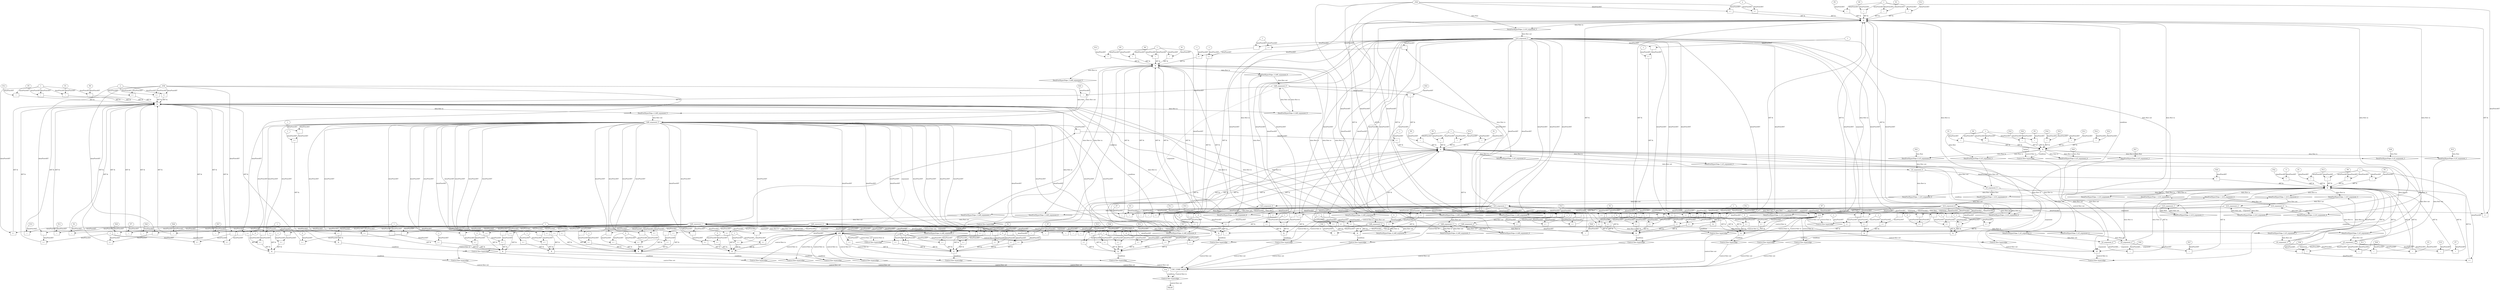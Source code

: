 digraph dag {
"CHC_COMP_FALSE" [label="CHC_COMP_FALSE" nodeName="CHC_COMP_FALSE" class=cfn  shape="rect"];
"h14" [label="h14" nodeName="h14" class=cfn  shape="rect"];
"h48" [label="h48" nodeName="h48" class=cfn  shape="rect"];
"h5" [label="h5" nodeName="h5" class=cfn  shape="rect"];
FALSE [label="FALSE" nodeName=FALSE class=cfn  shape="rect"];
Initial [label="Initial" nodeName=Initial class=cfn  shape="rect"];
ControlFowHyperEdge_0 [label="Control flow hyperedge" nodeName=ControlFowHyperEdge_0 class=controlFlowHyperEdge shape="diamond"];
"Initial" -> ControlFowHyperEdge_0 [label="control flow in"]
ControlFowHyperEdge_0 -> "h5" [label="control flow out"]
ControlFowHyperEdge_1 [label="Control flow hyperedge" nodeName=ControlFowHyperEdge_1 class=controlFlowHyperEdge shape="diamond"];
"h5" -> ControlFowHyperEdge_1 [label="control flow in"]
ControlFowHyperEdge_1 -> "h14" [label="control flow out"]
ControlFowHyperEdge_2 [label="Control flow hyperedge" nodeName=ControlFowHyperEdge_2 class=controlFlowHyperEdge shape="diamond"];
"h14" -> ControlFowHyperEdge_2 [label="control flow in"]
ControlFowHyperEdge_2 -> "h14" [label="control flow out"]
ControlFowHyperEdge_3 [label="Control flow hyperedge" nodeName=ControlFowHyperEdge_3 class=controlFlowHyperEdge shape="diamond"];
"h14" -> ControlFowHyperEdge_3 [label="control flow in"]
ControlFowHyperEdge_3 -> "h48" [label="control flow out"]
ControlFowHyperEdge_4 [label="Control flow hyperedge" nodeName=ControlFowHyperEdge_4 class=controlFlowHyperEdge shape="diamond"];
"h48" -> ControlFowHyperEdge_4 [label="control flow in"]
ControlFowHyperEdge_4 -> "h48" [label="control flow out"]
ControlFowHyperEdge_5 [label="Control flow hyperedge" nodeName=ControlFowHyperEdge_5 class=controlFlowHyperEdge shape="diamond"];
"h48" -> ControlFowHyperEdge_5 [label="control flow in"]
ControlFowHyperEdge_5 -> "h5" [label="control flow out"]
ControlFowHyperEdge_6 [label="Control flow hyperedge" nodeName=ControlFowHyperEdge_6 class=controlFlowHyperEdge shape="diamond"];
"h14" -> ControlFowHyperEdge_6 [label="control flow in"]
ControlFowHyperEdge_6 -> "CHC_COMP_FALSE" [label="control flow out"]
ControlFowHyperEdge_7 [label="Control flow hyperedge" nodeName=ControlFowHyperEdge_7 class=controlFlowHyperEdge shape="diamond"];
"h14" -> ControlFowHyperEdge_7 [label="control flow in"]
ControlFowHyperEdge_7 -> "CHC_COMP_FALSE" [label="control flow out"]
ControlFowHyperEdge_8 [label="Control flow hyperedge" nodeName=ControlFowHyperEdge_8 class=controlFlowHyperEdge shape="diamond"];
"h14" -> ControlFowHyperEdge_8 [label="control flow in"]
ControlFowHyperEdge_8 -> "CHC_COMP_FALSE" [label="control flow out"]
ControlFowHyperEdge_9 [label="Control flow hyperedge" nodeName=ControlFowHyperEdge_9 class=controlFlowHyperEdge shape="diamond"];
"h14" -> ControlFowHyperEdge_9 [label="control flow in"]
ControlFowHyperEdge_9 -> "CHC_COMP_FALSE" [label="control flow out"]
ControlFowHyperEdge_10 [label="Control flow hyperedge" nodeName=ControlFowHyperEdge_10 class=controlFlowHyperEdge shape="diamond"];
"h14" -> ControlFowHyperEdge_10 [label="control flow in"]
ControlFowHyperEdge_10 -> "CHC_COMP_FALSE" [label="control flow out"]
ControlFowHyperEdge_11 [label="Control flow hyperedge" nodeName=ControlFowHyperEdge_11 class=controlFlowHyperEdge shape="diamond"];
"h14" -> ControlFowHyperEdge_11 [label="control flow in"]
ControlFowHyperEdge_11 -> "CHC_COMP_FALSE" [label="control flow out"]
ControlFowHyperEdge_12 [label="Control flow hyperedge" nodeName=ControlFowHyperEdge_12 class=controlFlowHyperEdge shape="diamond"];
"h14" -> ControlFowHyperEdge_12 [label="control flow in"]
ControlFowHyperEdge_12 -> "CHC_COMP_FALSE" [label="control flow out"]
ControlFowHyperEdge_13 [label="Control flow hyperedge" nodeName=ControlFowHyperEdge_13 class=controlFlowHyperEdge shape="diamond"];
"h14" -> ControlFowHyperEdge_13 [label="control flow in"]
ControlFowHyperEdge_13 -> "CHC_COMP_FALSE" [label="control flow out"]
ControlFowHyperEdge_14 [label="Control flow hyperedge" nodeName=ControlFowHyperEdge_14 class=controlFlowHyperEdge shape="diamond"];
"h48" -> ControlFowHyperEdge_14 [label="control flow in"]
ControlFowHyperEdge_14 -> "CHC_COMP_FALSE" [label="control flow out"]
ControlFowHyperEdge_15 [label="Control flow hyperedge" nodeName=ControlFowHyperEdge_15 class=controlFlowHyperEdge shape="diamond"];
"h48" -> ControlFowHyperEdge_15 [label="control flow in"]
ControlFowHyperEdge_15 -> "CHC_COMP_FALSE" [label="control flow out"]
ControlFowHyperEdge_16 [label="Control flow hyperedge" nodeName=ControlFowHyperEdge_16 class=controlFlowHyperEdge shape="diamond"];
"h48" -> ControlFowHyperEdge_16 [label="control flow in"]
ControlFowHyperEdge_16 -> "CHC_COMP_FALSE" [label="control flow out"]
ControlFowHyperEdge_17 [label="Control flow hyperedge" nodeName=ControlFowHyperEdge_17 class=controlFlowHyperEdge shape="diamond"];
"h48" -> ControlFowHyperEdge_17 [label="control flow in"]
ControlFowHyperEdge_17 -> "CHC_COMP_FALSE" [label="control flow out"]
ControlFowHyperEdge_18 [label="Control flow hyperedge" nodeName=ControlFowHyperEdge_18 class=controlFlowHyperEdge shape="diamond"];
"h48" -> ControlFowHyperEdge_18 [label="control flow in"]
ControlFowHyperEdge_18 -> "CHC_COMP_FALSE" [label="control flow out"]
ControlFowHyperEdge_19 [label="Control flow hyperedge" nodeName=ControlFowHyperEdge_19 class=controlFlowHyperEdge shape="diamond"];
"h48" -> ControlFowHyperEdge_19 [label="control flow in"]
ControlFowHyperEdge_19 -> "CHC_COMP_FALSE" [label="control flow out"]
ControlFowHyperEdge_20 [label="Control flow hyperedge" nodeName=ControlFowHyperEdge_20 class=controlFlowHyperEdge shape="diamond"];
"h48" -> ControlFowHyperEdge_20 [label="control flow in"]
ControlFowHyperEdge_20 -> "CHC_COMP_FALSE" [label="control flow out"]
ControlFowHyperEdge_21 [label="Control flow hyperedge" nodeName=ControlFowHyperEdge_21 class=controlFlowHyperEdge shape="diamond"];
"h48" -> ControlFowHyperEdge_21 [label="control flow in"]
ControlFowHyperEdge_21 -> "CHC_COMP_FALSE" [label="control flow out"]
ControlFowHyperEdge_22 [label="Control flow hyperedge" nodeName=ControlFowHyperEdge_22 class=controlFlowHyperEdge shape="diamond"];
"CHC_COMP_FALSE" -> ControlFowHyperEdge_22 [label="control flow in"]
ControlFowHyperEdge_22 -> "FALSE" [label="control flow out"]
"h5_argument_0" [label="h5_argument_0" nodeName=argument0 class=argument  head="h5" shape="oval"];
"h5_argument_0" -> "h5"[label="argument" style="dashed"]
"h5_argument_1" [label="h5_argument_1" nodeName=argument1 class=argument  head="h5" shape="oval"];
"h5_argument_1" -> "h5"[label="argument" style="dashed"]
"h5_argument_2" [label="h5_argument_2" nodeName=argument2 class=argument  head="h5" shape="oval"];
"h5_argument_2" -> "h5"[label="argument" style="dashed"]
"h5_argument_3" [label="h5_argument_3" nodeName=argument3 class=argument  head="h5" shape="oval"];
"h5_argument_3" -> "h5"[label="argument" style="dashed"]
"h5_argument_4" [label="h5_argument_4" nodeName=argument4 class=argument  head="h5" shape="oval"];
"h5_argument_4" -> "h5"[label="argument" style="dashed"]
"h5_argument_5" [label="h5_argument_5" nodeName=argument5 class=argument  head="h5" shape="oval"];
"h5_argument_5" -> "h5"[label="argument" style="dashed"]
"h14_argument_0" [label="h14_argument_0" nodeName=argument0 class=argument  head="h14" shape="oval"];
"h14_argument_0" -> "h14"[label="argument" style="dashed"]
"h14_argument_1" [label="h14_argument_1" nodeName=argument1 class=argument  head="h14" shape="oval"];
"h14_argument_1" -> "h14"[label="argument" style="dashed"]
"h14_argument_2" [label="h14_argument_2" nodeName=argument2 class=argument  head="h14" shape="oval"];
"h14_argument_2" -> "h14"[label="argument" style="dashed"]
"h14_argument_3" [label="h14_argument_3" nodeName=argument3 class=argument  head="h14" shape="oval"];
"h14_argument_3" -> "h14"[label="argument" style="dashed"]
"h14_argument_4" [label="h14_argument_4" nodeName=argument4 class=argument  head="h14" shape="oval"];
"h14_argument_4" -> "h14"[label="argument" style="dashed"]
"h14_argument_5" [label="h14_argument_5" nodeName=argument5 class=argument  head="h14" shape="oval"];
"h14_argument_5" -> "h14"[label="argument" style="dashed"]
"h14_argument_6" [label="h14_argument_6" nodeName=argument6 class=argument  head="h14" shape="oval"];
"h14_argument_6" -> "h14"[label="argument" style="dashed"]
"h48_argument_0" [label="h48_argument_0" nodeName=argument0 class=argument  head="h48" shape="oval"];
"h48_argument_0" -> "h48"[label="argument" style="dashed"]
"h48_argument_1" [label="h48_argument_1" nodeName=argument1 class=argument  head="h48" shape="oval"];
"h48_argument_1" -> "h48"[label="argument" style="dashed"]
"h48_argument_2" [label="h48_argument_2" nodeName=argument2 class=argument  head="h48" shape="oval"];
"h48_argument_2" -> "h48"[label="argument" style="dashed"]
"h48_argument_3" [label="h48_argument_3" nodeName=argument3 class=argument  head="h48" shape="oval"];
"h48_argument_3" -> "h48"[label="argument" style="dashed"]
"h48_argument_4" [label="h48_argument_4" nodeName=argument4 class=argument  head="h48" shape="oval"];
"h48_argument_4" -> "h48"[label="argument" style="dashed"]
"h48_argument_5" [label="h48_argument_5" nodeName=argument5 class=argument  head="h48" shape="oval"];
"h48_argument_5" -> "h48"[label="argument" style="dashed"]
"h48_argument_6" [label="h48_argument_6" nodeName=argument6 class=argument  head="h48" shape="oval"];
"h48_argument_6" -> "h48"[label="argument" style="dashed"]

"xxxh5___Initial_0xxx_and" [label="&" nodeName="xxxh5___Initial_0xxx_and" class=Operator shape="rect"];
"xxxh5___Initial_0xxxguard4_node_0" [label="=" nodeName="xxxh5___Initial_0xxxguard4_node_0" class=Operator  shape="rect"];
"xxxh5___Initial_0xxxguard4_node_1" [label="P1" nodeName="xxxh5___Initial_0xxxguard4_node_1" class=Constant ];
"xxxh5___Initial_0xxxguard4_node_1" -> "xxxh5___Initial_0xxxguard4_node_0"[label="dataFlowAST"]
"xxxh5___Initial_0xxxdataFlow4_node_0" -> "xxxh5___Initial_0xxxguard4_node_0"[label="dataFlowAST"]

"xxxh5___Initial_0xxxguard4_node_0" -> "xxxh5___Initial_0xxx_and" [label="AST &"];
"xxxh5___Initial_0xxxguard2_node_0" [label="=" nodeName="xxxh5___Initial_0xxxguard2_node_0" class=Operator  shape="rect"];
"xxxh5___Initial_0xxxguard2_node_1" [label="P9" nodeName="xxxh5___Initial_0xxxguard2_node_1" class=Constant ];
"xxxh5___Initial_0xxxguard2_node_1" -> "xxxh5___Initial_0xxxguard2_node_0"[label="dataFlowAST"]
"xxxh5___Initial_0xxxdataFlow4_node_0" -> "xxxh5___Initial_0xxxguard2_node_0"[label="dataFlowAST"]

"xxxh5___Initial_0xxxguard2_node_0" -> "xxxh5___Initial_0xxx_and" [label="AST &"];
"xxxh5___Initial_0xxxguard6_node_0" [label="=" nodeName="xxxh5___Initial_0xxxguard6_node_0" class=Operator  shape="rect"];
"xxxh5___Initial_0xxxguard6_node_1" [label="P5" nodeName="xxxh5___Initial_0xxxguard6_node_1" class=Constant ];
"xxxh5___Initial_0xxxguard6_node_1" -> "xxxh5___Initial_0xxxguard6_node_0"[label="dataFlowAST"]
"xxxh5___Initial_0xxxdataFlow4_node_0" -> "xxxh5___Initial_0xxxguard6_node_0"[label="dataFlowAST"]

"xxxh5___Initial_0xxxguard6_node_0" -> "xxxh5___Initial_0xxx_and" [label="AST &"];
"xxxh5___Initial_0xxxguard5_node_0" [label="=" nodeName="xxxh5___Initial_0xxxguard5_node_0" class=Operator  shape="rect"];
"xxxh5___Initial_0xxxguard5_node_1" [label="P30" nodeName="xxxh5___Initial_0xxxguard5_node_1" class=Constant ];
"xxxh5___Initial_0xxxguard5_node_2" [label="P10" nodeName="xxxh5___Initial_0xxxguard5_node_2" class=Constant ];
"xxxh5___Initial_0xxxguard5_node_1" -> "xxxh5___Initial_0xxxguard5_node_0"[label="dataFlowAST"]
"xxxh5___Initial_0xxxguard5_node_2" -> "xxxh5___Initial_0xxxguard5_node_0"[label="dataFlowAST"]

"xxxh5___Initial_0xxxguard5_node_0" -> "xxxh5___Initial_0xxx_and" [label="AST &"];
"xxxh5___Initial_0xxxguard3_node_0" [label="=" nodeName="xxxh5___Initial_0xxxguard3_node_0" class=Operator  shape="rect"];
"xxxh5___Initial_0xxxguard3_node_1" [label="P13" nodeName="xxxh5___Initial_0xxxguard3_node_1" class=Constant ];
"xxxh5___Initial_0xxxguard3_node_1" -> "xxxh5___Initial_0xxxguard3_node_0"[label="dataFlowAST"]
"xxxh5___Initial_0xxxdataFlow4_node_0" -> "xxxh5___Initial_0xxxguard3_node_0"[label="dataFlowAST"]

"xxxh5___Initial_0xxxguard3_node_0" -> "xxxh5___Initial_0xxx_and" [label="AST &"];
"xxxh5___Initial_0xxxguard_0_node_0" [label="=" nodeName="xxxh5___Initial_0xxxguard_0_node_0" class=Operator  shape="rect"];
"xxxh5___Initial_0xxxguard_0_node_1" [label="P33" nodeName="xxxh5___Initial_0xxxguard_0_node_1" class=Constant ];
"xxxh5___Initial_0xxxguard_0_node_2" [label="P16" nodeName="xxxh5___Initial_0xxxguard_0_node_2" class=Constant ];
"xxxh5___Initial_0xxxguard_0_node_1" -> "xxxh5___Initial_0xxxguard_0_node_0"[label="dataFlowAST"]
"xxxh5___Initial_0xxxguard_0_node_2" -> "xxxh5___Initial_0xxxguard_0_node_0"[label="dataFlowAST"]

"xxxh5___Initial_0xxxguard_0_node_0" -> "xxxh5___Initial_0xxx_and" [label="AST &"];
"xxxh5___Initial_0xxxguard1_node_0" [label="=" nodeName="xxxh5___Initial_0xxxguard1_node_0" class=Operator  shape="rect"];
"xxxh5___Initial_0xxxguard1_node_1" [label="P32" nodeName="xxxh5___Initial_0xxxguard1_node_1" class=Constant ];
"xxxh5___Initial_0xxxguard1_node_2" [label="P14" nodeName="xxxh5___Initial_0xxxguard1_node_2" class=Constant ];
"xxxh5___Initial_0xxxguard1_node_1" -> "xxxh5___Initial_0xxxguard1_node_0"[label="dataFlowAST"]
"xxxh5___Initial_0xxxguard1_node_2" -> "xxxh5___Initial_0xxxguard1_node_0"[label="dataFlowAST"]

"xxxh5___Initial_0xxxguard1_node_0" -> "xxxh5___Initial_0xxx_and" [label="AST &"];
"xxxh5___Initial_0xxx_and" -> "ControlFowHyperEdge_0" [label="condition"];
"xxxh5___Initial_0xxxdataFlow_0_node_0" [label="P28" nodeName="xxxh5___Initial_0xxxdataFlow_0_node_0" class=Constant ];

"xxxh5___Initial_0xxxdataFlow_0_node_0" -> "DataFowHyperEdge_0_h5_argument_3" [label="data flow"];
"xxxh5___Initial_0xxxdataFlow1_node_0" [label="P15" nodeName="xxxh5___Initial_0xxxdataFlow1_node_0" class=Constant ];

"xxxh5___Initial_0xxxdataFlow1_node_0" -> "DataFowHyperEdge_0_h5_argument_1" [label="data flow"];
"xxxh5___Initial_0xxxdataFlow2_node_0" [label="P25" nodeName="xxxh5___Initial_0xxxdataFlow2_node_0" class=Constant ];

"xxxh5___Initial_0xxxdataFlow2_node_0" -> "DataFowHyperEdge_0_h5_argument_0" [label="data flow"];
"xxxh5___Initial_0xxxdataFlow3_node_0" [label="P29" nodeName="xxxh5___Initial_0xxxdataFlow3_node_0" class=Constant ];

"xxxh5___Initial_0xxxdataFlow3_node_0" -> "DataFowHyperEdge_0_h5_argument_4" [label="data flow"];
"xxxh5___Initial_0xxxdataFlow4_node_0" [label="1" nodeName="xxxh5___Initial_0xxxdataFlow4_node_0" class=Literal ];

"xxxh5___Initial_0xxxdataFlow4_node_0" -> "DataFowHyperEdge_0_h5_argument_5" [label="data flow"];
"xxxh5___Initial_0xxxdataFlow5_node_0" [label="P27" nodeName="xxxh5___Initial_0xxxdataFlow5_node_0" class=Constant ];

"xxxh5___Initial_0xxxdataFlow5_node_0" -> "DataFowHyperEdge_0_h5_argument_2" [label="data flow"];
"xxxh14___h5_1xxx_and" [label="&" nodeName="xxxh14___h5_1xxx_and" class=Operator shape="rect"];
"xxxh14___h5_1xxxguard13_node_0" [label="=" nodeName="xxxh14___h5_1xxxguard13_node_0" class=Operator  shape="rect"];
"xxxh14___h5_1xxxguard13_node_1" [label="P29" nodeName="xxxh14___h5_1xxxguard13_node_1" class=Constant ];
"xxxh14___h5_1xxxguard13_node_1" -> "xxxh14___h5_1xxxguard13_node_0"[label="dataFlowAST"]
"h5_argument_4" -> "xxxh14___h5_1xxxguard13_node_0"[label="dataFlowAST"]

"xxxh14___h5_1xxxguard13_node_0" -> "xxxh14___h5_1xxx_and" [label="AST &"];
"xxxh14___h5_1xxxguard6_node_0" [label="=" nodeName="xxxh14___h5_1xxxguard6_node_0" class=Operator  shape="rect"];
"xxxh14___h5_1xxxguard6_node_1" [label="P7" nodeName="xxxh14___h5_1xxxguard6_node_1" class=Constant ];
"xxxh14___h5_1xxxguard6_node_1" -> "xxxh14___h5_1xxxguard6_node_0"[label="dataFlowAST"]
"h5_argument_1" -> "xxxh14___h5_1xxxguard6_node_0"[label="dataFlowAST"]

"xxxh14___h5_1xxxguard6_node_0" -> "xxxh14___h5_1xxx_and" [label="AST &"];
"xxxh14___h5_1xxxguard5_node_0" [label="=" nodeName="xxxh14___h5_1xxxguard5_node_0" class=Operator  shape="rect"];
"xxxh14___h5_1xxxguard5_node_1" [label="P5" nodeName="xxxh14___h5_1xxxguard5_node_1" class=Constant ];
"xxxh14___h5_1xxxguard5_node_1" -> "xxxh14___h5_1xxxguard5_node_0"[label="dataFlowAST"]
"xxxh14___h5_1xxxguard_0_node_2" -> "xxxh14___h5_1xxxguard5_node_0"[label="dataFlowAST"]

"xxxh14___h5_1xxxguard5_node_0" -> "xxxh14___h5_1xxx_and" [label="AST &"];
"xxxh14___h5_1xxxguard1_node_0" [label="=" nodeName="xxxh14___h5_1xxxguard1_node_0" class=Operator  shape="rect"];
"xxxh14___h5_1xxxguard1_node_1" [label="P27" nodeName="xxxh14___h5_1xxxguard1_node_1" class=Constant ];
"xxxh14___h5_1xxxguard1_node_1" -> "xxxh14___h5_1xxxguard1_node_0"[label="dataFlowAST"]
"h5_argument_2" -> "xxxh14___h5_1xxxguard1_node_0"[label="dataFlowAST"]

"xxxh14___h5_1xxxguard1_node_0" -> "xxxh14___h5_1xxx_and" [label="AST &"];
"xxxh14___h5_1xxxguard2_node_0" [label="=" nodeName="xxxh14___h5_1xxxguard2_node_0" class=Operator  shape="rect"];
"xxxh14___h5_1xxxguard2_node_1" [label="P28" nodeName="xxxh14___h5_1xxxguard2_node_1" class=Constant ];
"xxxh14___h5_1xxxguard2_node_1" -> "xxxh14___h5_1xxxguard2_node_0"[label="dataFlowAST"]
"h5_argument_3" -> "xxxh14___h5_1xxxguard2_node_0"[label="dataFlowAST"]

"xxxh14___h5_1xxxguard2_node_0" -> "xxxh14___h5_1xxx_and" [label="AST &"];
"xxxh14___h5_1xxxguard4_node_0" [label="=" nodeName="xxxh14___h5_1xxxguard4_node_0" class=Operator  shape="rect"];
"xxxh14___h5_1xxxguard4_node_1" [label="P26" nodeName="xxxh14___h5_1xxxguard4_node_1" class=Constant ];
"xxxh14___h5_1xxxguard4_node_1" -> "xxxh14___h5_1xxxguard4_node_0"[label="dataFlowAST"]
"h5_argument_1" -> "xxxh14___h5_1xxxguard4_node_0"[label="dataFlowAST"]

"xxxh14___h5_1xxxguard4_node_0" -> "xxxh14___h5_1xxx_and" [label="AST &"];
"xxxh14___h5_1xxxguard8_node_0" [label="=" nodeName="xxxh14___h5_1xxxguard8_node_0" class=Operator  shape="rect"];
"xxxh14___h5_1xxxguard8_node_1" [label="P1" nodeName="xxxh14___h5_1xxxguard8_node_1" class=Constant ];
"xxxh14___h5_1xxxguard8_node_1" -> "xxxh14___h5_1xxxguard8_node_0"[label="dataFlowAST"]
"xxxh14___h5_1xxxguard_0_node_2" -> "xxxh14___h5_1xxxguard8_node_0"[label="dataFlowAST"]

"xxxh14___h5_1xxxguard8_node_0" -> "xxxh14___h5_1xxx_and" [label="AST &"];
"xxxh14___h5_1xxxguard9_node_0" [label="=" nodeName="xxxh14___h5_1xxxguard9_node_0" class=Operator  shape="rect"];
"xxxh14___h5_1xxxguard9_node_1" [label="P11" nodeName="xxxh14___h5_1xxxguard9_node_1" class=Constant ];
"xxxh14___h5_1xxxguard9_node_1" -> "xxxh14___h5_1xxxguard9_node_0"[label="dataFlowAST"]
"h5_argument_1" -> "xxxh14___h5_1xxxguard9_node_0"[label="dataFlowAST"]

"xxxh14___h5_1xxxguard9_node_0" -> "xxxh14___h5_1xxx_and" [label="AST &"];
"xxxh14___h5_1xxxguard10_node_0" [label="=" nodeName="xxxh14___h5_1xxxguard10_node_0" class=Operator  shape="rect"];
"xxxh14___h5_1xxxguard10_node_1" [label="P32" nodeName="xxxh14___h5_1xxxguard10_node_1" class=Constant ];
"xxxh14___h5_1xxxguard10_node_2" [label="0" nodeName="xxxh14___h5_1xxxguard10_node_2" class=Literal ];
"xxxh14___h5_1xxxguard10_node_1" -> "xxxh14___h5_1xxxguard10_node_0"[label="dataFlowAST"]
"xxxh14___h5_1xxxguard10_node_2" -> "xxxh14___h5_1xxxguard10_node_0"[label="dataFlowAST"]

"xxxh14___h5_1xxxguard10_node_0" -> "xxxh14___h5_1xxx_and" [label="AST &"];
"xxxh14___h5_1xxxguard14_node_0" [label="=" nodeName="xxxh14___h5_1xxxguard14_node_0" class=Operator  shape="rect"];
"xxxh14___h5_1xxxguard14_node_1" [label="P25" nodeName="xxxh14___h5_1xxxguard14_node_1" class=Constant ];
"xxxh14___h5_1xxxguard14_node_1" -> "xxxh14___h5_1xxxguard14_node_0"[label="dataFlowAST"]
"h5_argument_0" -> "xxxh14___h5_1xxxguard14_node_0"[label="dataFlowAST"]

"xxxh14___h5_1xxxguard14_node_0" -> "xxxh14___h5_1xxx_and" [label="AST &"];
"xxxh14___h5_1xxxguard3_node_0" [label="=" nodeName="xxxh14___h5_1xxxguard3_node_0" class=Operator  shape="rect"];
"xxxh14___h5_1xxxguard3_node_1" [label="P3" nodeName="xxxh14___h5_1xxxguard3_node_1" class=Constant ];
"xxxh14___h5_1xxxguard3_node_1" -> "xxxh14___h5_1xxxguard3_node_0"[label="dataFlowAST"]
"h5_argument_1" -> "xxxh14___h5_1xxxguard3_node_0"[label="dataFlowAST"]

"xxxh14___h5_1xxxguard3_node_0" -> "xxxh14___h5_1xxx_and" [label="AST &"];
"xxxh14___h5_1xxxguard_0_node_0" [label="=" nodeName="xxxh14___h5_1xxxguard_0_node_0" class=Operator  shape="rect"];
"xxxh14___h5_1xxxguard_0_node_1" [label="P9" nodeName="xxxh14___h5_1xxxguard_0_node_1" class=Constant ];
"xxxh14___h5_1xxxguard_0_node_2" [label="1" nodeName="xxxh14___h5_1xxxguard_0_node_2" class=Literal ];
"xxxh14___h5_1xxxguard_0_node_1" -> "xxxh14___h5_1xxxguard_0_node_0"[label="dataFlowAST"]
"xxxh14___h5_1xxxguard_0_node_2" -> "xxxh14___h5_1xxxguard_0_node_0"[label="dataFlowAST"]

"xxxh14___h5_1xxxguard_0_node_0" -> "xxxh14___h5_1xxx_and" [label="AST &"];
"xxxh14___h5_1xxxguard7_node_0" [label=">=" nodeName="xxxh14___h5_1xxxguard7_node_0" class=Operator  shape="rect"];
"xxxh14___h5_1xxxguard7_node_1" [label="-" nodeName="xxxh14___h5_1xxxguard7_node_1" class= Operator shape="rect"];
"xxxh14___h5_1xxxguard7_node_1" -> "xxxh14___h5_1xxxguard7_node_0"[label="dataFlowAST"]
"xxxh14___h5_1xxxguard_0_node_2" -> "xxxh14___h5_1xxxguard7_node_0"[label="dataFlowAST"]
"h5_argument_1" -> "xxxh14___h5_1xxxguard7_node_1"[label="dataFlowAST"]
"h5_argument_5" -> "xxxh14___h5_1xxxguard7_node_1"[label="dataFlowAST"]

"xxxh14___h5_1xxxguard7_node_0" -> "xxxh14___h5_1xxx_and" [label="AST &"];
"xxxh14___h5_1xxxguard11_node_0" [label="=" nodeName="xxxh14___h5_1xxxguard11_node_0" class=Operator  shape="rect"];
"xxxh14___h5_1xxxguard11_node_1" [label="P15" nodeName="xxxh14___h5_1xxxguard11_node_1" class=Constant ];
"xxxh14___h5_1xxxguard11_node_1" -> "xxxh14___h5_1xxxguard11_node_0"[label="dataFlowAST"]
"h5_argument_1" -> "xxxh14___h5_1xxxguard11_node_0"[label="dataFlowAST"]

"xxxh14___h5_1xxxguard11_node_0" -> "xxxh14___h5_1xxx_and" [label="AST &"];
"xxxh14___h5_1xxxguard12_node_0" [label="=" nodeName="xxxh14___h5_1xxxguard12_node_0" class=Operator  shape="rect"];
"xxxh14___h5_1xxxguard12_node_1" [label="P13" nodeName="xxxh14___h5_1xxxguard12_node_1" class=Constant ];
"xxxh14___h5_1xxxguard12_node_1" -> "xxxh14___h5_1xxxguard12_node_0"[label="dataFlowAST"]
"xxxh14___h5_1xxxguard_0_node_2" -> "xxxh14___h5_1xxxguard12_node_0"[label="dataFlowAST"]

"xxxh14___h5_1xxxguard12_node_0" -> "xxxh14___h5_1xxx_and" [label="AST &"];
"xxxh14___h5_1xxx_and" -> "ControlFowHyperEdge_1" [label="condition"];

"h5_argument_5" -> "DataFowHyperEdge_1_h14_argument_6" [label="data flow"];
"xxxh14___h14_2xxx_and" [label="&" nodeName="xxxh14___h14_2xxx_and" class=Operator shape="rect"];
"xxxh14___h14_2xxxguard12_node_0" [label="=" nodeName="xxxh14___h14_2xxxguard12_node_0" class=Operator  shape="rect"];
"xxxh14___h14_2xxxguard12_node_1" [label="P13" nodeName="xxxh14___h14_2xxxguard12_node_1" class=Constant ];
"xxxh14___h14_2xxxguard12_node_1" -> "xxxh14___h14_2xxxguard12_node_0"[label="dataFlowAST"]
"xxxh14___h14_2xxxguard_0_node_2" -> "xxxh14___h14_2xxxguard12_node_0"[label="dataFlowAST"]

"xxxh14___h14_2xxxguard12_node_0" -> "xxxh14___h14_2xxx_and" [label="AST &"];
"xxxh14___h14_2xxxguard1_node_0" [label=">=" nodeName="xxxh14___h14_2xxxguard1_node_0" class=Operator  shape="rect"];
"xxxh14___h14_2xxxguard1_node_1" [label="-" nodeName="xxxh14___h14_2xxxguard1_node_1" class= Operator shape="rect"];
"xxxh14___h14_2xxxguard1_node_4" [label="-1" nodeName="xxxh14___h14_2xxxguard1_node_4" class=Literal ];
"xxxh14___h14_2xxxguard1_node_1" -> "xxxh14___h14_2xxxguard1_node_0"[label="dataFlowAST"]
"xxxh14___h14_2xxxguard1_node_4" -> "xxxh14___h14_2xxxguard1_node_0"[label="dataFlowAST"]
"h14_argument_1" -> "xxxh14___h14_2xxxguard1_node_1"[label="dataFlowAST"]
"xxxh14___h14_2xxxdataFlow_0_node_0" -> "xxxh14___h14_2xxxguard1_node_1"[label="dataFlowAST"]

"xxxh14___h14_2xxxguard1_node_0" -> "xxxh14___h14_2xxx_and" [label="AST &"];
"xxxh14___h14_2xxxguard5_node_0" [label="=" nodeName="xxxh14___h14_2xxxguard5_node_0" class=Operator  shape="rect"];
"xxxh14___h14_2xxxguard5_node_1" [label="P5" nodeName="xxxh14___h14_2xxxguard5_node_1" class=Constant ];
"xxxh14___h14_2xxxguard5_node_1" -> "xxxh14___h14_2xxxguard5_node_0"[label="dataFlowAST"]
"xxxh14___h14_2xxxguard_0_node_2" -> "xxxh14___h14_2xxxguard5_node_0"[label="dataFlowAST"]

"xxxh14___h14_2xxxguard5_node_0" -> "xxxh14___h14_2xxx_and" [label="AST &"];
"xxxh14___h14_2xxxguard6_node_0" [label="=" nodeName="xxxh14___h14_2xxxguard6_node_0" class=Operator  shape="rect"];
"xxxh14___h14_2xxxguard6_node_1" [label="P7" nodeName="xxxh14___h14_2xxxguard6_node_1" class=Constant ];
"xxxh14___h14_2xxxguard6_node_1" -> "xxxh14___h14_2xxxguard6_node_0"[label="dataFlowAST"]
"h14_argument_1" -> "xxxh14___h14_2xxxguard6_node_0"[label="dataFlowAST"]

"xxxh14___h14_2xxxguard6_node_0" -> "xxxh14___h14_2xxx_and" [label="AST &"];
"xxxh14___h14_2xxxguard8_node_0" [label="=" nodeName="xxxh14___h14_2xxxguard8_node_0" class=Operator  shape="rect"];
"xxxh14___h14_2xxxguard8_node_1" [label="P1" nodeName="xxxh14___h14_2xxxguard8_node_1" class=Constant ];
"xxxh14___h14_2xxxguard8_node_1" -> "xxxh14___h14_2xxxguard8_node_0"[label="dataFlowAST"]
"xxxh14___h14_2xxxguard_0_node_2" -> "xxxh14___h14_2xxxguard8_node_0"[label="dataFlowAST"]

"xxxh14___h14_2xxxguard8_node_0" -> "xxxh14___h14_2xxx_and" [label="AST &"];
"xxxh14___h14_2xxxguard11_node_0" [label="=" nodeName="xxxh14___h14_2xxxguard11_node_0" class=Operator  shape="rect"];
"xxxh14___h14_2xxxguard11_node_1" [label="P15" nodeName="xxxh14___h14_2xxxguard11_node_1" class=Constant ];
"xxxh14___h14_2xxxguard11_node_1" -> "xxxh14___h14_2xxxguard11_node_0"[label="dataFlowAST"]
"h14_argument_1" -> "xxxh14___h14_2xxxguard11_node_0"[label="dataFlowAST"]

"xxxh14___h14_2xxxguard11_node_0" -> "xxxh14___h14_2xxx_and" [label="AST &"];
"xxxh14___h14_2xxxguard14_node_0" [label=">=" nodeName="xxxh14___h14_2xxxguard14_node_0" class=Operator  shape="rect"];
"xxxh14___h14_2xxxguard14_node_1" [label="-" nodeName="xxxh14___h14_2xxxguard14_node_1" class= Operator shape="rect"];
"xxxh14___h14_2xxxguard14_node_1" -> "xxxh14___h14_2xxxguard14_node_0"[label="dataFlowAST"]
"xxxh14___h14_2xxxguard1_node_4" -> "xxxh14___h14_2xxxguard14_node_0"[label="dataFlowAST"]
"h14_argument_1" -> "xxxh14___h14_2xxxguard14_node_1"[label="dataFlowAST"]
"xxxh14___h14_2xxxdataFlow_0_node_0" -> "xxxh14___h14_2xxxguard14_node_1"[label="dataFlowAST"]

"xxxh14___h14_2xxxguard14_node_0" -> "xxxh14___h14_2xxx_and" [label="AST &"];
"xxxh14___h14_2xxxguard3_node_0" [label="=" nodeName="xxxh14___h14_2xxxguard3_node_0" class=Operator  shape="rect"];
"xxxh14___h14_2xxxguard3_node_1" [label="P3" nodeName="xxxh14___h14_2xxxguard3_node_1" class=Constant ];
"xxxh14___h14_2xxxguard3_node_1" -> "xxxh14___h14_2xxxguard3_node_0"[label="dataFlowAST"]
"h14_argument_1" -> "xxxh14___h14_2xxxguard3_node_0"[label="dataFlowAST"]

"xxxh14___h14_2xxxguard3_node_0" -> "xxxh14___h14_2xxx_and" [label="AST &"];
"xxxh14___h14_2xxxguard13_node_0" [label=">=" nodeName="xxxh14___h14_2xxxguard13_node_0" class=Operator  shape="rect"];
"xxxh14___h14_2xxxguard13_node_1" [label="-" nodeName="xxxh14___h14_2xxxguard13_node_1" class= Operator shape="rect"];
"xxxh14___h14_2xxxguard13_node_1" -> "xxxh14___h14_2xxxguard13_node_0"[label="dataFlowAST"]
"xxxh14___h14_2xxxguard1_node_4" -> "xxxh14___h14_2xxxguard13_node_0"[label="dataFlowAST"]
"h14_argument_1" -> "xxxh14___h14_2xxxguard13_node_1"[label="dataFlowAST"]
"xxxh14___h14_2xxxdataFlow_0_node_0" -> "xxxh14___h14_2xxxguard13_node_1"[label="dataFlowAST"]

"xxxh14___h14_2xxxguard13_node_0" -> "xxxh14___h14_2xxx_and" [label="AST &"];
"xxxh14___h14_2xxxguard4_node_0" [label=">=" nodeName="xxxh14___h14_2xxxguard4_node_0" class=Operator  shape="rect"];
"xxxh14___h14_2xxxdataFlow_0_node_0" -> "xxxh14___h14_2xxxguard4_node_0"[label="dataFlowAST"]
"xxxh14___h14_2xxxguard2_node_2" -> "xxxh14___h14_2xxxguard4_node_0"[label="dataFlowAST"]

"xxxh14___h14_2xxxguard4_node_0" -> "xxxh14___h14_2xxx_and" [label="AST &"];
"xxxh14___h14_2xxxguard2_node_0" [label=">=" nodeName="xxxh14___h14_2xxxguard2_node_0" class=Operator  shape="rect"];
"xxxh14___h14_2xxxguard2_node_2" [label="2" nodeName="xxxh14___h14_2xxxguard2_node_2" class=Literal ];
"xxxh14___h14_2xxxdataFlow_0_node_0" -> "xxxh14___h14_2xxxguard2_node_0"[label="dataFlowAST"]
"xxxh14___h14_2xxxguard2_node_2" -> "xxxh14___h14_2xxxguard2_node_0"[label="dataFlowAST"]

"xxxh14___h14_2xxxguard2_node_0" -> "xxxh14___h14_2xxx_and" [label="AST &"];
"xxxh14___h14_2xxxguard_0_node_0" [label="=" nodeName="xxxh14___h14_2xxxguard_0_node_0" class=Operator  shape="rect"];
"xxxh14___h14_2xxxguard_0_node_1" [label="P9" nodeName="xxxh14___h14_2xxxguard_0_node_1" class=Constant ];
"xxxh14___h14_2xxxguard_0_node_2" [label="1" nodeName="xxxh14___h14_2xxxguard_0_node_2" class=Literal ];
"xxxh14___h14_2xxxguard_0_node_1" -> "xxxh14___h14_2xxxguard_0_node_0"[label="dataFlowAST"]
"xxxh14___h14_2xxxguard_0_node_2" -> "xxxh14___h14_2xxxguard_0_node_0"[label="dataFlowAST"]

"xxxh14___h14_2xxxguard_0_node_0" -> "xxxh14___h14_2xxx_and" [label="AST &"];
"xxxh14___h14_2xxxguard7_node_0" [label=">=" nodeName="xxxh14___h14_2xxxguard7_node_0" class=Operator  shape="rect"];
"xxxh14___h14_2xxxguard7_node_1" [label="0" nodeName="xxxh14___h14_2xxxguard7_node_1" class=Literal ];
"xxxh14___h14_2xxxguard7_node_2" [label="-" nodeName="xxxh14___h14_2xxxguard7_node_2" class= Operator shape="rect"];
"xxxh14___h14_2xxxguard7_node_1" -> "xxxh14___h14_2xxxguard7_node_0"[label="dataFlowAST"]
"xxxh14___h14_2xxxguard7_node_2" -> "xxxh14___h14_2xxxguard7_node_0"[label="dataFlowAST"]
"h14_argument_6" -> "xxxh14___h14_2xxxguard7_node_2"[label="dataFlowAST"]
"h14_argument_1" -> "xxxh14___h14_2xxxguard7_node_2"[label="dataFlowAST"]

"xxxh14___h14_2xxxguard7_node_0" -> "xxxh14___h14_2xxx_and" [label="AST &"];
"xxxh14___h14_2xxxguard10_node_0" [label=">=" nodeName="xxxh14___h14_2xxxguard10_node_0" class=Operator  shape="rect"];
"h14_argument_6" -> "xxxh14___h14_2xxxguard10_node_0"[label="dataFlowAST"]
"xxxh14___h14_2xxxguard_0_node_2" -> "xxxh14___h14_2xxxguard10_node_0"[label="dataFlowAST"]

"xxxh14___h14_2xxxguard10_node_0" -> "xxxh14___h14_2xxx_and" [label="AST &"];
"xxxh14___h14_2xxxguard9_node_0" [label="=" nodeName="xxxh14___h14_2xxxguard9_node_0" class=Operator  shape="rect"];
"xxxh14___h14_2xxxguard9_node_1" [label="P11" nodeName="xxxh14___h14_2xxxguard9_node_1" class=Constant ];
"xxxh14___h14_2xxxguard9_node_1" -> "xxxh14___h14_2xxxguard9_node_0"[label="dataFlowAST"]
"h14_argument_1" -> "xxxh14___h14_2xxxguard9_node_0"[label="dataFlowAST"]

"xxxh14___h14_2xxxguard9_node_0" -> "xxxh14___h14_2xxx_and" [label="AST &"];
"xxxh14___h14_2xxx_and" -> "ControlFowHyperEdge_2" [label="condition"];
"xxxh14___h14_2xxxdataFlow_0_node_0" [label="_P30" nodeName="xxxh14___h14_2xxxdataFlow_0_node_0" class=Constant ];

"xxxh14___h14_2xxxdataFlow_0_node_0" -> "DataFowHyperEdge_2_h14_argument_5" [label="data flow"];

"h14_argument_1" -> "DataFowHyperEdge_2_h14_argument_1" [label="data flow"];

"h14_argument_2" -> "DataFowHyperEdge_2_h14_argument_2" [label="data flow"];

"h14_argument_3" -> "DataFowHyperEdge_2_h14_argument_3" [label="data flow"];

"h14_argument_0" -> "DataFowHyperEdge_2_h14_argument_0" [label="data flow"];

"h14_argument_4" -> "DataFowHyperEdge_2_h14_argument_4" [label="data flow"];
"xxxh48___h14_3xxx_and" [label="&" nodeName="xxxh48___h14_3xxx_and" class=Operator shape="rect"];
"xxxh48___h14_3xxxguard2_node_0" [label="=" nodeName="xxxh48___h14_3xxxguard2_node_0" class=Operator  shape="rect"];
"xxxh48___h14_3xxxguard2_node_1" [label="P9" nodeName="xxxh48___h14_3xxxguard2_node_1" class=Constant ];
"xxxh48___h14_3xxxguard2_node_1" -> "xxxh48___h14_3xxxguard2_node_0"[label="dataFlowAST"]
"xxxh48___h14_3xxxguard1_node_2" -> "xxxh48___h14_3xxxguard2_node_0"[label="dataFlowAST"]

"xxxh48___h14_3xxxguard2_node_0" -> "xxxh48___h14_3xxx_and" [label="AST &"];
"xxxh48___h14_3xxxguard3_node_0" [label="=" nodeName="xxxh48___h14_3xxxguard3_node_0" class=Operator  shape="rect"];
"xxxh48___h14_3xxxguard3_node_1" [label="P1" nodeName="xxxh48___h14_3xxxguard3_node_1" class=Constant ];
"xxxh48___h14_3xxxguard3_node_1" -> "xxxh48___h14_3xxxguard3_node_0"[label="dataFlowAST"]
"xxxh48___h14_3xxxguard1_node_2" -> "xxxh48___h14_3xxxguard3_node_0"[label="dataFlowAST"]

"xxxh48___h14_3xxxguard3_node_0" -> "xxxh48___h14_3xxx_and" [label="AST &"];
"xxxh48___h14_3xxxguard4_node_0" [label="=" nodeName="xxxh48___h14_3xxxguard4_node_0" class=Operator  shape="rect"];
"xxxh48___h14_3xxxguard4_node_1" [label="P7" nodeName="xxxh48___h14_3xxxguard4_node_1" class=Constant ];
"xxxh48___h14_3xxxguard4_node_1" -> "xxxh48___h14_3xxxguard4_node_0"[label="dataFlowAST"]
"h14_argument_1" -> "xxxh48___h14_3xxxguard4_node_0"[label="dataFlowAST"]

"xxxh48___h14_3xxxguard4_node_0" -> "xxxh48___h14_3xxx_and" [label="AST &"];
"xxxh48___h14_3xxxguard9_node_0" [label="=" nodeName="xxxh48___h14_3xxxguard9_node_0" class=Operator  shape="rect"];
"xxxh48___h14_3xxxguard9_node_1" [label="P13" nodeName="xxxh48___h14_3xxxguard9_node_1" class=Constant ];
"xxxh48___h14_3xxxguard9_node_1" -> "xxxh48___h14_3xxxguard9_node_0"[label="dataFlowAST"]
"xxxh48___h14_3xxxguard1_node_2" -> "xxxh48___h14_3xxxguard9_node_0"[label="dataFlowAST"]

"xxxh48___h14_3xxxguard9_node_0" -> "xxxh48___h14_3xxx_and" [label="AST &"];
"xxxh48___h14_3xxxguard6_node_0" [label="=" nodeName="xxxh48___h14_3xxxguard6_node_0" class=Operator  shape="rect"];
"xxxh48___h14_3xxxguard6_node_1" [label="P3" nodeName="xxxh48___h14_3xxxguard6_node_1" class=Constant ];
"xxxh48___h14_3xxxguard6_node_1" -> "xxxh48___h14_3xxxguard6_node_0"[label="dataFlowAST"]
"h14_argument_1" -> "xxxh48___h14_3xxxguard6_node_0"[label="dataFlowAST"]

"xxxh48___h14_3xxxguard6_node_0" -> "xxxh48___h14_3xxx_and" [label="AST &"];
"xxxh48___h14_3xxxguard5_node_0" [label=">=" nodeName="xxxh48___h14_3xxxguard5_node_0" class=Operator  shape="rect"];
"xxxh48___h14_3xxxguard5_node_1" [label="0" nodeName="xxxh48___h14_3xxxguard5_node_1" class=Literal ];
"xxxh48___h14_3xxxguard5_node_2" [label="-" nodeName="xxxh48___h14_3xxxguard5_node_2" class= Operator shape="rect"];
"xxxh48___h14_3xxxguard5_node_1" -> "xxxh48___h14_3xxxguard5_node_0"[label="dataFlowAST"]
"xxxh48___h14_3xxxguard5_node_2" -> "xxxh48___h14_3xxxguard5_node_0"[label="dataFlowAST"]
"h14_argument_6" -> "xxxh48___h14_3xxxguard5_node_2"[label="dataFlowAST"]
"h14_argument_1" -> "xxxh48___h14_3xxxguard5_node_2"[label="dataFlowAST"]

"xxxh48___h14_3xxxguard5_node_0" -> "xxxh48___h14_3xxx_and" [label="AST &"];
"xxxh48___h14_3xxxguard_0_node_0" [label="=" nodeName="xxxh48___h14_3xxxguard_0_node_0" class=Operator  shape="rect"];
"xxxh48___h14_3xxxguard_0_node_1" [label="P11" nodeName="xxxh48___h14_3xxxguard_0_node_1" class=Constant ];
"xxxh48___h14_3xxxguard_0_node_1" -> "xxxh48___h14_3xxxguard_0_node_0"[label="dataFlowAST"]
"h14_argument_1" -> "xxxh48___h14_3xxxguard_0_node_0"[label="dataFlowAST"]

"xxxh48___h14_3xxxguard_0_node_0" -> "xxxh48___h14_3xxx_and" [label="AST &"];
"xxxh48___h14_3xxxguard1_node_0" [label="=" nodeName="xxxh48___h14_3xxxguard1_node_0" class=Operator  shape="rect"];
"xxxh48___h14_3xxxguard1_node_1" [label="P5" nodeName="xxxh48___h14_3xxxguard1_node_1" class=Constant ];
"xxxh48___h14_3xxxguard1_node_2" [label="1" nodeName="xxxh48___h14_3xxxguard1_node_2" class=Literal ];
"xxxh48___h14_3xxxguard1_node_1" -> "xxxh48___h14_3xxxguard1_node_0"[label="dataFlowAST"]
"xxxh48___h14_3xxxguard1_node_2" -> "xxxh48___h14_3xxxguard1_node_0"[label="dataFlowAST"]

"xxxh48___h14_3xxxguard1_node_0" -> "xxxh48___h14_3xxx_and" [label="AST &"];
"xxxh48___h14_3xxxguard7_node_0" [label=">=" nodeName="xxxh48___h14_3xxxguard7_node_0" class=Operator  shape="rect"];
"h14_argument_6" -> "xxxh48___h14_3xxxguard7_node_0"[label="dataFlowAST"]
"xxxh48___h14_3xxxguard1_node_2" -> "xxxh48___h14_3xxxguard7_node_0"[label="dataFlowAST"]

"xxxh48___h14_3xxxguard7_node_0" -> "xxxh48___h14_3xxx_and" [label="AST &"];
"xxxh48___h14_3xxxguard8_node_0" [label="=" nodeName="xxxh48___h14_3xxxguard8_node_0" class=Operator  shape="rect"];
"xxxh48___h14_3xxxguard8_node_1" [label="P15" nodeName="xxxh48___h14_3xxxguard8_node_1" class=Constant ];
"xxxh48___h14_3xxxguard8_node_1" -> "xxxh48___h14_3xxxguard8_node_0"[label="dataFlowAST"]
"h14_argument_1" -> "xxxh48___h14_3xxxguard8_node_0"[label="dataFlowAST"]

"xxxh48___h14_3xxxguard8_node_0" -> "xxxh48___h14_3xxx_and" [label="AST &"];
"xxxh48___h14_3xxxguard10_node_0" [label=">=" nodeName="xxxh48___h14_3xxxguard10_node_0" class=Operator  shape="rect"];
"xxxh48___h14_3xxxguard10_node_1" [label="-1" nodeName="xxxh48___h14_3xxxguard10_node_1" class=Literal ];
"xxxh48___h14_3xxxguard10_node_2" [label="-" nodeName="xxxh48___h14_3xxxguard10_node_2" class= Operator shape="rect"];
"xxxh48___h14_3xxxguard10_node_1" -> "xxxh48___h14_3xxxguard10_node_0"[label="dataFlowAST"]
"xxxh48___h14_3xxxguard10_node_2" -> "xxxh48___h14_3xxxguard10_node_0"[label="dataFlowAST"]
"h14_argument_1" -> "xxxh48___h14_3xxxguard10_node_2"[label="dataFlowAST"]
"h14_argument_5" -> "xxxh48___h14_3xxxguard10_node_2"[label="dataFlowAST"]

"xxxh48___h14_3xxxguard10_node_0" -> "xxxh48___h14_3xxx_and" [label="AST &"];
"xxxh48___h14_3xxx_and" -> "ControlFowHyperEdge_3" [label="condition"];

"h14_argument_0" -> "DataFowHyperEdge_3_h48_argument_0" [label="data flow"];

"h14_argument_6" -> "DataFowHyperEdge_3_h48_argument_6" [label="data flow"];

"h14_argument_3" -> "DataFowHyperEdge_3_h48_argument_3" [label="data flow"];

"h14_argument_2" -> "DataFowHyperEdge_3_h48_argument_2" [label="data flow"];

"h14_argument_1" -> "DataFowHyperEdge_3_h48_argument_1" [label="data flow"];

"h14_argument_4" -> "DataFowHyperEdge_3_h48_argument_4" [label="data flow"];
"xxxh48___h48_4xxx_and" [label="&" nodeName="xxxh48___h48_4xxx_and" class=Operator shape="rect"];
"xxxh48___h48_4xxxguard9_node_0" [label="=" nodeName="xxxh48___h48_4xxxguard9_node_0" class=Operator  shape="rect"];
"xxxh48___h48_4xxxguard9_node_1" [label="P28" nodeName="xxxh48___h48_4xxxguard9_node_1" class=Constant ];
"xxxh48___h48_4xxxguard9_node_1" -> "xxxh48___h48_4xxxguard9_node_0"[label="dataFlowAST"]
"h48_argument_3" -> "xxxh48___h48_4xxxguard9_node_0"[label="dataFlowAST"]

"xxxh48___h48_4xxxguard9_node_0" -> "xxxh48___h48_4xxx_and" [label="AST &"];
"xxxh48___h48_4xxxguard19_node_0" [label=">=" nodeName="xxxh48___h48_4xxxguard19_node_0" class=Operator  shape="rect"];
"xxxh48___h48_4xxxguard19_node_1" [label="-" nodeName="xxxh48___h48_4xxxguard19_node_1" class= Operator shape="rect"];
"xxxh48___h48_4xxxguard19_node_1" -> "xxxh48___h48_4xxxguard19_node_0"[label="dataFlowAST"]
"xxxh48___h48_4xxxguard8_node_4" -> "xxxh48___h48_4xxxguard19_node_0"[label="dataFlowAST"]
"h48_argument_1" -> "xxxh48___h48_4xxxguard19_node_1"[label="dataFlowAST"]
"xxxh48___h48_4xxxdataFlow_0_node_0" -> "xxxh48___h48_4xxxguard19_node_1"[label="dataFlowAST"]

"xxxh48___h48_4xxxguard19_node_0" -> "xxxh48___h48_4xxx_and" [label="AST &"];
"xxxh48___h48_4xxxguard5_node_0" [label="=" nodeName="xxxh48___h48_4xxxguard5_node_0" class=Operator  shape="rect"];
"xxxh48___h48_4xxxguard5_node_1" [label="P15" nodeName="xxxh48___h48_4xxxguard5_node_1" class=Constant ];
"xxxh48___h48_4xxxguard5_node_1" -> "xxxh48___h48_4xxxguard5_node_0"[label="dataFlowAST"]
"h48_argument_1" -> "xxxh48___h48_4xxxguard5_node_0"[label="dataFlowAST"]

"xxxh48___h48_4xxxguard5_node_0" -> "xxxh48___h48_4xxx_and" [label="AST &"];
"xxxh48___h48_4xxxguard13_node_0" [label="=" nodeName="xxxh48___h48_4xxxguard13_node_0" class=Operator  shape="rect"];
"xxxh48___h48_4xxxguard13_node_1" [label="P11" nodeName="xxxh48___h48_4xxxguard13_node_1" class=Constant ];
"xxxh48___h48_4xxxguard13_node_1" -> "xxxh48___h48_4xxxguard13_node_0"[label="dataFlowAST"]
"h48_argument_1" -> "xxxh48___h48_4xxxguard13_node_0"[label="dataFlowAST"]

"xxxh48___h48_4xxxguard13_node_0" -> "xxxh48___h48_4xxx_and" [label="AST &"];
"xxxh48___h48_4xxxguard_0_node_0" [label="=" nodeName="xxxh48___h48_4xxxguard_0_node_0" class=Operator  shape="rect"];
"xxxh48___h48_4xxxguard_0_node_1" [label="P25" nodeName="xxxh48___h48_4xxxguard_0_node_1" class=Constant ];
"xxxh48___h48_4xxxguard_0_node_1" -> "xxxh48___h48_4xxxguard_0_node_0"[label="dataFlowAST"]
"h48_argument_0" -> "xxxh48___h48_4xxxguard_0_node_0"[label="dataFlowAST"]

"xxxh48___h48_4xxxguard_0_node_0" -> "xxxh48___h48_4xxx_and" [label="AST &"];
"xxxh48___h48_4xxxguard16_node_0" [label="=" nodeName="xxxh48___h48_4xxxguard16_node_0" class=Operator  shape="rect"];
"xxxh48___h48_4xxxguard16_node_1" [label="P9" nodeName="xxxh48___h48_4xxxguard16_node_1" class=Constant ];
"xxxh48___h48_4xxxguard16_node_1" -> "xxxh48___h48_4xxxguard16_node_0"[label="dataFlowAST"]
"xxxh48___h48_4xxxguard2_node_2" -> "xxxh48___h48_4xxxguard16_node_0"[label="dataFlowAST"]

"xxxh48___h48_4xxxguard16_node_0" -> "xxxh48___h48_4xxx_and" [label="AST &"];
"xxxh48___h48_4xxxguard12_node_0" [label=">=" nodeName="xxxh48___h48_4xxxguard12_node_0" class=Operator  shape="rect"];
"xxxh48___h48_4xxxdataFlow_0_node_0" -> "xxxh48___h48_4xxxguard12_node_0"[label="dataFlowAST"]
"xxxh48___h48_4xxxguard6_node_2" -> "xxxh48___h48_4xxxguard12_node_0"[label="dataFlowAST"]

"xxxh48___h48_4xxxguard12_node_0" -> "xxxh48___h48_4xxx_and" [label="AST &"];
"xxxh48___h48_4xxxguard20_node_0" [label=">=" nodeName="xxxh48___h48_4xxxguard20_node_0" class=Operator  shape="rect"];
"xxxh48___h48_4xxxguard20_node_1" [label="-" nodeName="xxxh48___h48_4xxxguard20_node_1" class= Operator shape="rect"];
"xxxh48___h48_4xxxguard20_node_1" -> "xxxh48___h48_4xxxguard20_node_0"[label="dataFlowAST"]
"xxxh48___h48_4xxxguard8_node_4" -> "xxxh48___h48_4xxxguard20_node_0"[label="dataFlowAST"]
"h48_argument_1" -> "xxxh48___h48_4xxxguard20_node_1"[label="dataFlowAST"]
"xxxh48___h48_4xxxdataFlow_0_node_0" -> "xxxh48___h48_4xxxguard20_node_1"[label="dataFlowAST"]

"xxxh48___h48_4xxxguard20_node_0" -> "xxxh48___h48_4xxx_and" [label="AST &"];
"xxxh48___h48_4xxxguard11_node_0" [label="=" nodeName="xxxh48___h48_4xxxguard11_node_0" class=Operator  shape="rect"];
"xxxh48___h48_4xxxguard11_node_1" [label="P3" nodeName="xxxh48___h48_4xxxguard11_node_1" class=Constant ];
"xxxh48___h48_4xxxguard11_node_1" -> "xxxh48___h48_4xxxguard11_node_0"[label="dataFlowAST"]
"h48_argument_1" -> "xxxh48___h48_4xxxguard11_node_0"[label="dataFlowAST"]

"xxxh48___h48_4xxxguard11_node_0" -> "xxxh48___h48_4xxx_and" [label="AST &"];
"xxxh48___h48_4xxxguard7_node_0" [label="=" nodeName="xxxh48___h48_4xxxguard7_node_0" class=Operator  shape="rect"];
"xxxh48___h48_4xxxguard7_node_1" [label="P7" nodeName="xxxh48___h48_4xxxguard7_node_1" class=Constant ];
"xxxh48___h48_4xxxguard7_node_1" -> "xxxh48___h48_4xxxguard7_node_0"[label="dataFlowAST"]
"h48_argument_1" -> "xxxh48___h48_4xxxguard7_node_0"[label="dataFlowAST"]

"xxxh48___h48_4xxxguard7_node_0" -> "xxxh48___h48_4xxx_and" [label="AST &"];
"xxxh48___h48_4xxxguard6_node_0" [label=">=" nodeName="xxxh48___h48_4xxxguard6_node_0" class=Operator  shape="rect"];
"xxxh48___h48_4xxxguard6_node_2" [label="2" nodeName="xxxh48___h48_4xxxguard6_node_2" class=Literal ];
"xxxh48___h48_4xxxdataFlow_0_node_0" -> "xxxh48___h48_4xxxguard6_node_0"[label="dataFlowAST"]
"xxxh48___h48_4xxxguard6_node_2" -> "xxxh48___h48_4xxxguard6_node_0"[label="dataFlowAST"]

"xxxh48___h48_4xxxguard6_node_0" -> "xxxh48___h48_4xxx_and" [label="AST &"];
"xxxh48___h48_4xxxguard18_node_0" [label="=" nodeName="xxxh48___h48_4xxxguard18_node_0" class=Operator  shape="rect"];
"xxxh48___h48_4xxxguard18_node_1" [label="P26" nodeName="xxxh48___h48_4xxxguard18_node_1" class=Constant ];
"xxxh48___h48_4xxxguard18_node_1" -> "xxxh48___h48_4xxxguard18_node_0"[label="dataFlowAST"]
"h48_argument_1" -> "xxxh48___h48_4xxxguard18_node_0"[label="dataFlowAST"]

"xxxh48___h48_4xxxguard18_node_0" -> "xxxh48___h48_4xxx_and" [label="AST &"];
"xxxh48___h48_4xxxguard17_node_0" [label="=" nodeName="xxxh48___h48_4xxxguard17_node_0" class=Operator  shape="rect"];
"xxxh48___h48_4xxxguard17_node_1" [label="P1" nodeName="xxxh48___h48_4xxxguard17_node_1" class=Constant ];
"xxxh48___h48_4xxxguard17_node_1" -> "xxxh48___h48_4xxxguard17_node_0"[label="dataFlowAST"]
"xxxh48___h48_4xxxguard2_node_2" -> "xxxh48___h48_4xxxguard17_node_0"[label="dataFlowAST"]

"xxxh48___h48_4xxxguard17_node_0" -> "xxxh48___h48_4xxx_and" [label="AST &"];
"xxxh48___h48_4xxxguard2_node_0" [label="=" nodeName="xxxh48___h48_4xxxguard2_node_0" class=Operator  shape="rect"];
"xxxh48___h48_4xxxguard2_node_1" [label="P5" nodeName="xxxh48___h48_4xxxguard2_node_1" class=Constant ];
"xxxh48___h48_4xxxguard2_node_2" [label="1" nodeName="xxxh48___h48_4xxxguard2_node_2" class=Literal ];
"xxxh48___h48_4xxxguard2_node_1" -> "xxxh48___h48_4xxxguard2_node_0"[label="dataFlowAST"]
"xxxh48___h48_4xxxguard2_node_2" -> "xxxh48___h48_4xxxguard2_node_0"[label="dataFlowAST"]

"xxxh48___h48_4xxxguard2_node_0" -> "xxxh48___h48_4xxx_and" [label="AST &"];
"xxxh48___h48_4xxxguard8_node_0" [label=">=" nodeName="xxxh48___h48_4xxxguard8_node_0" class=Operator  shape="rect"];
"xxxh48___h48_4xxxguard8_node_1" [label="-" nodeName="xxxh48___h48_4xxxguard8_node_1" class= Operator shape="rect"];
"xxxh48___h48_4xxxguard8_node_4" [label="-1" nodeName="xxxh48___h48_4xxxguard8_node_4" class=Literal ];
"xxxh48___h48_4xxxguard8_node_1" -> "xxxh48___h48_4xxxguard8_node_0"[label="dataFlowAST"]
"xxxh48___h48_4xxxguard8_node_4" -> "xxxh48___h48_4xxxguard8_node_0"[label="dataFlowAST"]
"h48_argument_1" -> "xxxh48___h48_4xxxguard8_node_1"[label="dataFlowAST"]
"xxxh48___h48_4xxxdataFlow_0_node_0" -> "xxxh48___h48_4xxxguard8_node_1"[label="dataFlowAST"]

"xxxh48___h48_4xxxguard8_node_0" -> "xxxh48___h48_4xxx_and" [label="AST &"];
"xxxh48___h48_4xxxguard4_node_0" [label="=" nodeName="xxxh48___h48_4xxxguard4_node_0" class=Operator  shape="rect"];
"xxxh48___h48_4xxxguard4_node_1" [label="P27" nodeName="xxxh48___h48_4xxxguard4_node_1" class=Constant ];
"xxxh48___h48_4xxxguard4_node_1" -> "xxxh48___h48_4xxxguard4_node_0"[label="dataFlowAST"]
"h48_argument_2" -> "xxxh48___h48_4xxxguard4_node_0"[label="dataFlowAST"]

"xxxh48___h48_4xxxguard4_node_0" -> "xxxh48___h48_4xxx_and" [label="AST &"];
"xxxh48___h48_4xxxguard1_node_0" [label=">=" nodeName="xxxh48___h48_4xxxguard1_node_0" class=Operator  shape="rect"];
"xxxh48___h48_4xxxguard1_node_1" [label="0" nodeName="xxxh48___h48_4xxxguard1_node_1" class=Literal ];
"xxxh48___h48_4xxxguard1_node_2" [label="-" nodeName="xxxh48___h48_4xxxguard1_node_2" class= Operator shape="rect"];
"xxxh48___h48_4xxxguard1_node_1" -> "xxxh48___h48_4xxxguard1_node_0"[label="dataFlowAST"]
"xxxh48___h48_4xxxguard1_node_2" -> "xxxh48___h48_4xxxguard1_node_0"[label="dataFlowAST"]
"h48_argument_6" -> "xxxh48___h48_4xxxguard1_node_2"[label="dataFlowAST"]
"h48_argument_1" -> "xxxh48___h48_4xxxguard1_node_2"[label="dataFlowAST"]

"xxxh48___h48_4xxxguard1_node_0" -> "xxxh48___h48_4xxx_and" [label="AST &"];
"xxxh48___h48_4xxxguard21_node_0" [label="=" nodeName="xxxh48___h48_4xxxguard21_node_0" class=Operator  shape="rect"];
"xxxh48___h48_4xxxguard21_node_1" [label="P13" nodeName="xxxh48___h48_4xxxguard21_node_1" class=Constant ];
"xxxh48___h48_4xxxguard21_node_1" -> "xxxh48___h48_4xxxguard21_node_0"[label="dataFlowAST"]
"xxxh48___h48_4xxxguard2_node_2" -> "xxxh48___h48_4xxxguard21_node_0"[label="dataFlowAST"]

"xxxh48___h48_4xxxguard21_node_0" -> "xxxh48___h48_4xxx_and" [label="AST &"];
"xxxh48___h48_4xxxguard15_node_0" [label=">=" nodeName="xxxh48___h48_4xxxguard15_node_0" class=Operator  shape="rect"];
"xxxh48___h48_4xxxdataFlow_0_node_0" -> "xxxh48___h48_4xxxguard15_node_0"[label="dataFlowAST"]
"xxxh48___h48_4xxxguard6_node_2" -> "xxxh48___h48_4xxxguard15_node_0"[label="dataFlowAST"]

"xxxh48___h48_4xxxguard15_node_0" -> "xxxh48___h48_4xxx_and" [label="AST &"];
"xxxh48___h48_4xxxguard14_node_0" [label="=" nodeName="xxxh48___h48_4xxxguard14_node_0" class=Operator  shape="rect"];
"xxxh48___h48_4xxxguard14_node_1" [label="P29" nodeName="xxxh48___h48_4xxxguard14_node_1" class=Constant ];
"xxxh48___h48_4xxxguard14_node_1" -> "xxxh48___h48_4xxxguard14_node_0"[label="dataFlowAST"]
"h48_argument_4" -> "xxxh48___h48_4xxxguard14_node_0"[label="dataFlowAST"]

"xxxh48___h48_4xxxguard14_node_0" -> "xxxh48___h48_4xxx_and" [label="AST &"];
"xxxh48___h48_4xxxguard10_node_0" [label=">=" nodeName="xxxh48___h48_4xxxguard10_node_0" class=Operator  shape="rect"];
"xxxh48___h48_4xxxguard10_node_1" [label="-" nodeName="xxxh48___h48_4xxxguard10_node_1" class= Operator shape="rect"];
"xxxh48___h48_4xxxguard10_node_1" -> "xxxh48___h48_4xxxguard10_node_0"[label="dataFlowAST"]
"xxxh48___h48_4xxxguard8_node_4" -> "xxxh48___h48_4xxxguard10_node_0"[label="dataFlowAST"]
"h48_argument_1" -> "xxxh48___h48_4xxxguard10_node_1"[label="dataFlowAST"]
"xxxh48___h48_4xxxdataFlow_0_node_0" -> "xxxh48___h48_4xxxguard10_node_1"[label="dataFlowAST"]

"xxxh48___h48_4xxxguard10_node_0" -> "xxxh48___h48_4xxx_and" [label="AST &"];
"xxxh48___h48_4xxxguard3_node_0" [label=">=" nodeName="xxxh48___h48_4xxxguard3_node_0" class=Operator  shape="rect"];
"h48_argument_6" -> "xxxh48___h48_4xxxguard3_node_0"[label="dataFlowAST"]
"xxxh48___h48_4xxxguard2_node_2" -> "xxxh48___h48_4xxxguard3_node_0"[label="dataFlowAST"]

"xxxh48___h48_4xxxguard3_node_0" -> "xxxh48___h48_4xxx_and" [label="AST &"];
"xxxh48___h48_4xxx_and" -> "ControlFowHyperEdge_4" [label="condition"];
"xxxh48___h48_4xxxdataFlow_0_node_0" [label="_P30" nodeName="xxxh48___h48_4xxxdataFlow_0_node_0" class=Constant ];

"xxxh48___h48_4xxxdataFlow_0_node_0" -> "DataFowHyperEdge_4_h48_argument_5" [label="data flow"];
"xxxh5___h48_5xxx_and" [label="&" nodeName="xxxh5___h48_5xxx_and" class=Operator shape="rect"];
"xxxh5___h48_5xxxguard11_node_0" [label="=" nodeName="xxxh5___h48_5xxxguard11_node_0" class=Operator  shape="rect"];
"xxxh5___h48_5xxxguard11_node_1" [label="P3" nodeName="xxxh5___h48_5xxxguard11_node_1" class=Constant ];
"xxxh5___h48_5xxxguard11_node_1" -> "xxxh5___h48_5xxxguard11_node_0"[label="dataFlowAST"]
"h48_argument_1" -> "xxxh5___h48_5xxxguard11_node_0"[label="dataFlowAST"]

"xxxh5___h48_5xxxguard11_node_0" -> "xxxh5___h48_5xxx_and" [label="AST &"];
"xxxh5___h48_5xxxguard7_node_0" [label=">=" nodeName="xxxh5___h48_5xxxguard7_node_0" class=Operator  shape="rect"];
"xxxh5___h48_5xxxguard7_node_1" [label="-1" nodeName="xxxh5___h48_5xxxguard7_node_1" class=Literal ];
"xxxh5___h48_5xxxguard7_node_2" [label="-" nodeName="xxxh5___h48_5xxxguard7_node_2" class= Operator shape="rect"];
"xxxh5___h48_5xxxguard7_node_1" -> "xxxh5___h48_5xxxguard7_node_0"[label="dataFlowAST"]
"xxxh5___h48_5xxxguard7_node_2" -> "xxxh5___h48_5xxxguard7_node_0"[label="dataFlowAST"]
"h48_argument_1" -> "xxxh5___h48_5xxxguard7_node_2"[label="dataFlowAST"]
"h48_argument_5" -> "xxxh5___h48_5xxxguard7_node_2"[label="dataFlowAST"]

"xxxh5___h48_5xxxguard7_node_0" -> "xxxh5___h48_5xxx_and" [label="AST &"];
"xxxh5___h48_5xxxguard3_node_0" [label="=" nodeName="xxxh5___h48_5xxxguard3_node_0" class=Operator  shape="rect"];
"xxxh5___h48_5xxxguard3_node_1" [label="P7" nodeName="xxxh5___h48_5xxxguard3_node_1" class=Constant ];
"xxxh5___h48_5xxxguard3_node_1" -> "xxxh5___h48_5xxxguard3_node_0"[label="dataFlowAST"]
"h48_argument_1" -> "xxxh5___h48_5xxxguard3_node_0"[label="dataFlowAST"]

"xxxh5___h48_5xxxguard3_node_0" -> "xxxh5___h48_5xxx_and" [label="AST &"];
"xxxh5___h48_5xxxguard_0_node_0" [label="=" nodeName="xxxh5___h48_5xxxguard_0_node_0" class=Operator  shape="rect"];
"xxxh5___h48_5xxxguard_0_node_1" [label="P13" nodeName="xxxh5___h48_5xxxguard_0_node_1" class=Constant ];
"xxxh5___h48_5xxxguard_0_node_2" [label="1" nodeName="xxxh5___h48_5xxxguard_0_node_2" class=Literal ];
"xxxh5___h48_5xxxguard_0_node_1" -> "xxxh5___h48_5xxxguard_0_node_0"[label="dataFlowAST"]
"xxxh5___h48_5xxxguard_0_node_2" -> "xxxh5___h48_5xxxguard_0_node_0"[label="dataFlowAST"]

"xxxh5___h48_5xxxguard_0_node_0" -> "xxxh5___h48_5xxx_and" [label="AST &"];
"xxxh5___h48_5xxxguard9_node_0" [label="=" nodeName="xxxh5___h48_5xxxguard9_node_0" class=Operator  shape="rect"];
"xxxh5___h48_5xxxguard9_node_1" [label="P15" nodeName="xxxh5___h48_5xxxguard9_node_1" class=Constant ];
"xxxh5___h48_5xxxguard9_node_1" -> "xxxh5___h48_5xxxguard9_node_0"[label="dataFlowAST"]
"h48_argument_1" -> "xxxh5___h48_5xxxguard9_node_0"[label="dataFlowAST"]

"xxxh5___h48_5xxxguard9_node_0" -> "xxxh5___h48_5xxx_and" [label="AST &"];
"xxxh5___h48_5xxxguard12_node_0" [label="=" nodeName="xxxh5___h48_5xxxguard12_node_0" class=Operator  shape="rect"];
"xxxh5___h48_5xxxguard12_node_1" [label="P1" nodeName="xxxh5___h48_5xxxguard12_node_1" class=Constant ];
"xxxh5___h48_5xxxguard12_node_1" -> "xxxh5___h48_5xxxguard12_node_0"[label="dataFlowAST"]
"xxxh5___h48_5xxxguard_0_node_2" -> "xxxh5___h48_5xxxguard12_node_0"[label="dataFlowAST"]

"xxxh5___h48_5xxxguard12_node_0" -> "xxxh5___h48_5xxx_and" [label="AST &"];
"xxxh5___h48_5xxxguard4_node_0" [label="=" nodeName="xxxh5___h48_5xxxguard4_node_0" class=Operator  shape="rect"];
"xxxh5___h48_5xxxguard4_node_1" [label="P27" nodeName="xxxh5___h48_5xxxguard4_node_1" class=Constant ];
"xxxh5___h48_5xxxguard4_node_1" -> "xxxh5___h48_5xxxguard4_node_0"[label="dataFlowAST"]
"h48_argument_2" -> "xxxh5___h48_5xxxguard4_node_0"[label="dataFlowAST"]

"xxxh5___h48_5xxxguard4_node_0" -> "xxxh5___h48_5xxx_and" [label="AST &"];
"xxxh5___h48_5xxxguard2_node_0" [label="=" nodeName="xxxh5___h48_5xxxguard2_node_0" class=Operator  shape="rect"];
"xxxh5___h48_5xxxguard2_node_1" [label="P29" nodeName="xxxh5___h48_5xxxguard2_node_1" class=Constant ];
"xxxh5___h48_5xxxguard2_node_1" -> "xxxh5___h48_5xxxguard2_node_0"[label="dataFlowAST"]
"h48_argument_4" -> "xxxh5___h48_5xxxguard2_node_0"[label="dataFlowAST"]

"xxxh5___h48_5xxxguard2_node_0" -> "xxxh5___h48_5xxx_and" [label="AST &"];
"xxxh5___h48_5xxxguard5_node_0" [label="=" nodeName="xxxh5___h48_5xxxguard5_node_0" class=Operator  shape="rect"];
"xxxh5___h48_5xxxguard5_node_1" [label="P9" nodeName="xxxh5___h48_5xxxguard5_node_1" class=Constant ];
"xxxh5___h48_5xxxguard5_node_1" -> "xxxh5___h48_5xxxguard5_node_0"[label="dataFlowAST"]
"xxxh5___h48_5xxxguard_0_node_2" -> "xxxh5___h48_5xxxguard5_node_0"[label="dataFlowAST"]

"xxxh5___h48_5xxxguard5_node_0" -> "xxxh5___h48_5xxx_and" [label="AST &"];
"xxxh5___h48_5xxxguard13_node_0" [label="=" nodeName="xxxh5___h48_5xxxguard13_node_0" class=Operator  shape="rect"];
"xxxh5___h48_5xxxguard13_node_1" [label="P26" nodeName="xxxh5___h48_5xxxguard13_node_1" class=Constant ];
"xxxh5___h48_5xxxguard13_node_1" -> "xxxh5___h48_5xxxguard13_node_0"[label="dataFlowAST"]
"h48_argument_1" -> "xxxh5___h48_5xxxguard13_node_0"[label="dataFlowAST"]

"xxxh5___h48_5xxxguard13_node_0" -> "xxxh5___h48_5xxx_and" [label="AST &"];
"xxxh5___h48_5xxxguard10_node_0" [label="=" nodeName="xxxh5___h48_5xxxguard10_node_0" class=Operator  shape="rect"];
"xxxh5___h48_5xxxguard10_node_1" [label="P25" nodeName="xxxh5___h48_5xxxguard10_node_1" class=Constant ];
"xxxh5___h48_5xxxguard10_node_1" -> "xxxh5___h48_5xxxguard10_node_0"[label="dataFlowAST"]
"h48_argument_0" -> "xxxh5___h48_5xxxguard10_node_0"[label="dataFlowAST"]

"xxxh5___h48_5xxxguard10_node_0" -> "xxxh5___h48_5xxx_and" [label="AST &"];
"xxxh5___h48_5xxxguard6_node_0" [label="=" nodeName="xxxh5___h48_5xxxguard6_node_0" class=Operator  shape="rect"];
"xxxh5___h48_5xxxguard6_node_1" [label="P11" nodeName="xxxh5___h48_5xxxguard6_node_1" class=Constant ];
"xxxh5___h48_5xxxguard6_node_1" -> "xxxh5___h48_5xxxguard6_node_0"[label="dataFlowAST"]
"h48_argument_1" -> "xxxh5___h48_5xxxguard6_node_0"[label="dataFlowAST"]

"xxxh5___h48_5xxxguard6_node_0" -> "xxxh5___h48_5xxx_and" [label="AST &"];
"xxxh5___h48_5xxxguard8_node_0" [label="=" nodeName="xxxh5___h48_5xxxguard8_node_0" class=Operator  shape="rect"];
"xxxh5___h48_5xxxguard8_node_1" [label="P5" nodeName="xxxh5___h48_5xxxguard8_node_1" class=Constant ];
"xxxh5___h48_5xxxguard8_node_1" -> "xxxh5___h48_5xxxguard8_node_0"[label="dataFlowAST"]
"xxxh5___h48_5xxxguard_0_node_2" -> "xxxh5___h48_5xxxguard8_node_0"[label="dataFlowAST"]

"xxxh5___h48_5xxxguard8_node_0" -> "xxxh5___h48_5xxx_and" [label="AST &"];
"xxxh5___h48_5xxxguard1_node_0" [label="=" nodeName="xxxh5___h48_5xxxguard1_node_0" class=Operator  shape="rect"];
"xxxh5___h48_5xxxguard1_node_1" [label="P28" nodeName="xxxh5___h48_5xxxguard1_node_1" class=Constant ];
"xxxh5___h48_5xxxguard1_node_1" -> "xxxh5___h48_5xxxguard1_node_0"[label="dataFlowAST"]
"h48_argument_3" -> "xxxh5___h48_5xxxguard1_node_0"[label="dataFlowAST"]

"xxxh5___h48_5xxxguard1_node_0" -> "xxxh5___h48_5xxx_and" [label="AST &"];
"xxxh5___h48_5xxx_and" -> "ControlFowHyperEdge_5" [label="condition"];
"xxxCHC_COMP_FALSE___h14_6xxx_and" [label="&" nodeName="xxxCHC_COMP_FALSE___h14_6xxx_and" class=Operator shape="rect"];
"xxxCHC_COMP_FALSE___h14_6xxxguard_0_node_0" [label=">=" nodeName="xxxCHC_COMP_FALSE___h14_6xxxguard_0_node_0" class=Operator  shape="rect"];
"xxxCHC_COMP_FALSE___h14_6xxxguard_0_node_1" [label="-1" nodeName="xxxCHC_COMP_FALSE___h14_6xxxguard_0_node_1" class=Literal ];
"xxxCHC_COMP_FALSE___h14_6xxxguard_0_node_2" [label="-" nodeName="xxxCHC_COMP_FALSE___h14_6xxxguard_0_node_2" class= Operator shape="rect"];
"xxxCHC_COMP_FALSE___h14_6xxxguard_0_node_4" [label="1" nodeName="xxxCHC_COMP_FALSE___h14_6xxxguard_0_node_4" class=Literal ];
"xxxCHC_COMP_FALSE___h14_6xxxguard_0_node_1" -> "xxxCHC_COMP_FALSE___h14_6xxxguard_0_node_0"[label="dataFlowAST"]
"xxxCHC_COMP_FALSE___h14_6xxxguard_0_node_2" -> "xxxCHC_COMP_FALSE___h14_6xxxguard_0_node_0"[label="dataFlowAST"]
"h14_argument_5" -> "xxxCHC_COMP_FALSE___h14_6xxxguard_0_node_2"[label="dataFlowAST"]
"xxxCHC_COMP_FALSE___h14_6xxxguard_0_node_4" -> "xxxCHC_COMP_FALSE___h14_6xxxguard_0_node_2"[label="dataFlowAST"]

"xxxCHC_COMP_FALSE___h14_6xxxguard_0_node_0" -> "xxxCHC_COMP_FALSE___h14_6xxx_and" [label="AST &"];
"xxxCHC_COMP_FALSE___h14_6xxxguard1_node_0" [label=">=" nodeName="xxxCHC_COMP_FALSE___h14_6xxxguard1_node_0" class=Operator  shape="rect"];
"h14_argument_1" -> "xxxCHC_COMP_FALSE___h14_6xxxguard1_node_0"[label="dataFlowAST"]
"h14_argument_5" -> "xxxCHC_COMP_FALSE___h14_6xxxguard1_node_0"[label="dataFlowAST"]

"xxxCHC_COMP_FALSE___h14_6xxxguard1_node_0" -> "xxxCHC_COMP_FALSE___h14_6xxx_and" [label="AST &"];
"xxxCHC_COMP_FALSE___h14_6xxx_and" -> "ControlFowHyperEdge_6" [label="condition"];
"xxxCHC_COMP_FALSE___h14_7xxx_and" [label="&" nodeName="xxxCHC_COMP_FALSE___h14_7xxx_and" class=Operator shape="rect"];
"xxxCHC_COMP_FALSE___h14_7xxxguard_0_node_0" [label=">=" nodeName="xxxCHC_COMP_FALSE___h14_7xxxguard_0_node_0" class=Operator  shape="rect"];
"xxxCHC_COMP_FALSE___h14_7xxxguard_0_node_1" [label="-" nodeName="xxxCHC_COMP_FALSE___h14_7xxxguard_0_node_1" class= Operator shape="rect"];
"xxxCHC_COMP_FALSE___h14_7xxxguard_0_node_4" [label="1" nodeName="xxxCHC_COMP_FALSE___h14_7xxxguard_0_node_4" class=Literal ];
"xxxCHC_COMP_FALSE___h14_7xxxguard_0_node_1" -> "xxxCHC_COMP_FALSE___h14_7xxxguard_0_node_0"[label="dataFlowAST"]
"xxxCHC_COMP_FALSE___h14_7xxxguard_0_node_4" -> "xxxCHC_COMP_FALSE___h14_7xxxguard_0_node_0"[label="dataFlowAST"]
"h14_argument_5" -> "xxxCHC_COMP_FALSE___h14_7xxxguard_0_node_1"[label="dataFlowAST"]
"h14_argument_1" -> "xxxCHC_COMP_FALSE___h14_7xxxguard_0_node_1"[label="dataFlowAST"]

"xxxCHC_COMP_FALSE___h14_7xxxguard_0_node_0" -> "xxxCHC_COMP_FALSE___h14_7xxx_and" [label="AST &"];
"xxxCHC_COMP_FALSE___h14_7xxxguard1_node_0" [label=">=" nodeName="xxxCHC_COMP_FALSE___h14_7xxxguard1_node_0" class=Operator  shape="rect"];
"h14_argument_5" -> "xxxCHC_COMP_FALSE___h14_7xxxguard1_node_0"[label="dataFlowAST"]
"xxxCHC_COMP_FALSE___h14_7xxxguard_0_node_4" -> "xxxCHC_COMP_FALSE___h14_7xxxguard1_node_0"[label="dataFlowAST"]

"xxxCHC_COMP_FALSE___h14_7xxxguard1_node_0" -> "xxxCHC_COMP_FALSE___h14_7xxx_and" [label="AST &"];
"xxxCHC_COMP_FALSE___h14_7xxxguard2_node_0" [label=">=" nodeName="xxxCHC_COMP_FALSE___h14_7xxxguard2_node_0" class=Operator  shape="rect"];
"h14_argument_1" -> "xxxCHC_COMP_FALSE___h14_7xxxguard2_node_0"[label="dataFlowAST"]
"h14_argument_5" -> "xxxCHC_COMP_FALSE___h14_7xxxguard2_node_0"[label="dataFlowAST"]

"xxxCHC_COMP_FALSE___h14_7xxxguard2_node_0" -> "xxxCHC_COMP_FALSE___h14_7xxx_and" [label="AST &"];
"xxxCHC_COMP_FALSE___h14_7xxx_and" -> "ControlFowHyperEdge_7" [label="condition"];
"xxxCHC_COMP_FALSE___h14_8xxx_and" [label="&" nodeName="xxxCHC_COMP_FALSE___h14_8xxx_and" class=Operator shape="rect"];
"xxxCHC_COMP_FALSE___h14_8xxxguard_0_node_0" [label=">=" nodeName="xxxCHC_COMP_FALSE___h14_8xxxguard_0_node_0" class=Operator  shape="rect"];
"xxxCHC_COMP_FALSE___h14_8xxxguard_0_node_1" [label="-1" nodeName="xxxCHC_COMP_FALSE___h14_8xxxguard_0_node_1" class=Literal ];
"xxxCHC_COMP_FALSE___h14_8xxxguard_0_node_2" [label="-" nodeName="xxxCHC_COMP_FALSE___h14_8xxxguard_0_node_2" class= Operator shape="rect"];
"xxxCHC_COMP_FALSE___h14_8xxxguard_0_node_4" [label="1" nodeName="xxxCHC_COMP_FALSE___h14_8xxxguard_0_node_4" class=Literal ];
"xxxCHC_COMP_FALSE___h14_8xxxguard_0_node_1" -> "xxxCHC_COMP_FALSE___h14_8xxxguard_0_node_0"[label="dataFlowAST"]
"xxxCHC_COMP_FALSE___h14_8xxxguard_0_node_2" -> "xxxCHC_COMP_FALSE___h14_8xxxguard_0_node_0"[label="dataFlowAST"]
"h14_argument_5" -> "xxxCHC_COMP_FALSE___h14_8xxxguard_0_node_2"[label="dataFlowAST"]
"xxxCHC_COMP_FALSE___h14_8xxxguard_0_node_4" -> "xxxCHC_COMP_FALSE___h14_8xxxguard_0_node_2"[label="dataFlowAST"]

"xxxCHC_COMP_FALSE___h14_8xxxguard_0_node_0" -> "xxxCHC_COMP_FALSE___h14_8xxx_and" [label="AST &"];
"xxxCHC_COMP_FALSE___h14_8xxxguard1_node_0" [label=">=" nodeName="xxxCHC_COMP_FALSE___h14_8xxxguard1_node_0" class=Operator  shape="rect"];
"xxxCHC_COMP_FALSE___h14_8xxxguard1_node_1" [label="0" nodeName="xxxCHC_COMP_FALSE___h14_8xxxguard1_node_1" class=Literal ];
"xxxCHC_COMP_FALSE___h14_8xxxguard1_node_2" [label="-" nodeName="xxxCHC_COMP_FALSE___h14_8xxxguard1_node_2" class= Operator shape="rect"];
"xxxCHC_COMP_FALSE___h14_8xxxguard1_node_1" -> "xxxCHC_COMP_FALSE___h14_8xxxguard1_node_0"[label="dataFlowAST"]
"xxxCHC_COMP_FALSE___h14_8xxxguard1_node_2" -> "xxxCHC_COMP_FALSE___h14_8xxxguard1_node_0"[label="dataFlowAST"]
"h14_argument_5" -> "xxxCHC_COMP_FALSE___h14_8xxxguard1_node_2"[label="dataFlowAST"]
"h14_argument_1" -> "xxxCHC_COMP_FALSE___h14_8xxxguard1_node_2"[label="dataFlowAST"]

"xxxCHC_COMP_FALSE___h14_8xxxguard1_node_0" -> "xxxCHC_COMP_FALSE___h14_8xxx_and" [label="AST &"];
"xxxCHC_COMP_FALSE___h14_8xxxguard2_node_0" [label=">=" nodeName="xxxCHC_COMP_FALSE___h14_8xxxguard2_node_0" class=Operator  shape="rect"];
"h14_argument_5" -> "xxxCHC_COMP_FALSE___h14_8xxxguard2_node_0"[label="dataFlowAST"]
"xxxCHC_COMP_FALSE___h14_8xxxguard_0_node_4" -> "xxxCHC_COMP_FALSE___h14_8xxxguard2_node_0"[label="dataFlowAST"]

"xxxCHC_COMP_FALSE___h14_8xxxguard2_node_0" -> "xxxCHC_COMP_FALSE___h14_8xxx_and" [label="AST &"];
"xxxCHC_COMP_FALSE___h14_8xxxguard3_node_0" [label=">=" nodeName="xxxCHC_COMP_FALSE___h14_8xxxguard3_node_0" class=Operator  shape="rect"];
"h14_argument_1" -> "xxxCHC_COMP_FALSE___h14_8xxxguard3_node_0"[label="dataFlowAST"]
"h14_argument_5" -> "xxxCHC_COMP_FALSE___h14_8xxxguard3_node_0"[label="dataFlowAST"]

"xxxCHC_COMP_FALSE___h14_8xxxguard3_node_0" -> "xxxCHC_COMP_FALSE___h14_8xxx_and" [label="AST &"];
"xxxCHC_COMP_FALSE___h14_8xxx_and" -> "ControlFowHyperEdge_8" [label="condition"];
"xxxCHC_COMP_FALSE___h14_9xxx_and" [label="&" nodeName="xxxCHC_COMP_FALSE___h14_9xxx_and" class=Operator shape="rect"];
"xxxCHC_COMP_FALSE___h14_9xxxguard4_node_0" [label=">=" nodeName="xxxCHC_COMP_FALSE___h14_9xxxguard4_node_0" class=Operator  shape="rect"];
"xxxCHC_COMP_FALSE___h14_9xxxguard4_node_1" [label="0" nodeName="xxxCHC_COMP_FALSE___h14_9xxxguard4_node_1" class=Literal ];
"xxxCHC_COMP_FALSE___h14_9xxxguard4_node_2" [label="-" nodeName="xxxCHC_COMP_FALSE___h14_9xxxguard4_node_2" class= Operator shape="rect"];
"xxxCHC_COMP_FALSE___h14_9xxxguard4_node_1" -> "xxxCHC_COMP_FALSE___h14_9xxxguard4_node_0"[label="dataFlowAST"]
"xxxCHC_COMP_FALSE___h14_9xxxguard4_node_2" -> "xxxCHC_COMP_FALSE___h14_9xxxguard4_node_0"[label="dataFlowAST"]
"h14_argument_5" -> "xxxCHC_COMP_FALSE___h14_9xxxguard4_node_2"[label="dataFlowAST"]
"h14_argument_1" -> "xxxCHC_COMP_FALSE___h14_9xxxguard4_node_2"[label="dataFlowAST"]

"xxxCHC_COMP_FALSE___h14_9xxxguard4_node_0" -> "xxxCHC_COMP_FALSE___h14_9xxx_and" [label="AST &"];
"xxxCHC_COMP_FALSE___h14_9xxxguard2_node_0" [label=">=" nodeName="xxxCHC_COMP_FALSE___h14_9xxxguard2_node_0" class=Operator  shape="rect"];
"xxxCHC_COMP_FALSE___h14_9xxxguard2_node_1" [label="-" nodeName="xxxCHC_COMP_FALSE___h14_9xxxguard2_node_1" class= Operator shape="rect"];
"xxxCHC_COMP_FALSE___h14_9xxxguard2_node_1" -> "xxxCHC_COMP_FALSE___h14_9xxxguard2_node_0"[label="dataFlowAST"]
"xxxCHC_COMP_FALSE___h14_9xxxguard1_node_2" -> "xxxCHC_COMP_FALSE___h14_9xxxguard2_node_0"[label="dataFlowAST"]
"h14_argument_5" -> "xxxCHC_COMP_FALSE___h14_9xxxguard2_node_1"[label="dataFlowAST"]
"h14_argument_1" -> "xxxCHC_COMP_FALSE___h14_9xxxguard2_node_1"[label="dataFlowAST"]

"xxxCHC_COMP_FALSE___h14_9xxxguard2_node_0" -> "xxxCHC_COMP_FALSE___h14_9xxx_and" [label="AST &"];
"xxxCHC_COMP_FALSE___h14_9xxxguard1_node_0" [label=">=" nodeName="xxxCHC_COMP_FALSE___h14_9xxxguard1_node_0" class=Operator  shape="rect"];
"xxxCHC_COMP_FALSE___h14_9xxxguard1_node_2" [label="1" nodeName="xxxCHC_COMP_FALSE___h14_9xxxguard1_node_2" class=Literal ];
"h14_argument_5" -> "xxxCHC_COMP_FALSE___h14_9xxxguard1_node_0"[label="dataFlowAST"]
"xxxCHC_COMP_FALSE___h14_9xxxguard1_node_2" -> "xxxCHC_COMP_FALSE___h14_9xxxguard1_node_0"[label="dataFlowAST"]

"xxxCHC_COMP_FALSE___h14_9xxxguard1_node_0" -> "xxxCHC_COMP_FALSE___h14_9xxx_and" [label="AST &"];
"xxxCHC_COMP_FALSE___h14_9xxxguard_0_node_0" [label=">=" nodeName="xxxCHC_COMP_FALSE___h14_9xxxguard_0_node_0" class=Operator  shape="rect"];
"h14_argument_1" -> "xxxCHC_COMP_FALSE___h14_9xxxguard_0_node_0"[label="dataFlowAST"]
"h14_argument_5" -> "xxxCHC_COMP_FALSE___h14_9xxxguard_0_node_0"[label="dataFlowAST"]

"xxxCHC_COMP_FALSE___h14_9xxxguard_0_node_0" -> "xxxCHC_COMP_FALSE___h14_9xxx_and" [label="AST &"];
"xxxCHC_COMP_FALSE___h14_9xxxguard3_node_0" [label=">=" nodeName="xxxCHC_COMP_FALSE___h14_9xxxguard3_node_0" class=Operator  shape="rect"];
"h14_argument_5" -> "xxxCHC_COMP_FALSE___h14_9xxxguard3_node_0"[label="dataFlowAST"]
"xxxCHC_COMP_FALSE___h14_9xxxguard1_node_2" -> "xxxCHC_COMP_FALSE___h14_9xxxguard3_node_0"[label="dataFlowAST"]

"xxxCHC_COMP_FALSE___h14_9xxxguard3_node_0" -> "xxxCHC_COMP_FALSE___h14_9xxx_and" [label="AST &"];
"xxxCHC_COMP_FALSE___h14_9xxx_and" -> "ControlFowHyperEdge_9" [label="condition"];
"xxxCHC_COMP_FALSE___h14_10xxx_and" [label="&" nodeName="xxxCHC_COMP_FALSE___h14_10xxx_and" class=Operator shape="rect"];
"xxxCHC_COMP_FALSE___h14_10xxxguard_0_node_0" [label=">=" nodeName="xxxCHC_COMP_FALSE___h14_10xxxguard_0_node_0" class=Operator  shape="rect"];
"xxxCHC_COMP_FALSE___h14_10xxxguard_0_node_2" [label="1" nodeName="xxxCHC_COMP_FALSE___h14_10xxxguard_0_node_2" class=Literal ];
"h14_argument_5" -> "xxxCHC_COMP_FALSE___h14_10xxxguard_0_node_0"[label="dataFlowAST"]
"xxxCHC_COMP_FALSE___h14_10xxxguard_0_node_2" -> "xxxCHC_COMP_FALSE___h14_10xxxguard_0_node_0"[label="dataFlowAST"]

"xxxCHC_COMP_FALSE___h14_10xxxguard_0_node_0" -> "xxxCHC_COMP_FALSE___h14_10xxx_and" [label="AST &"];
"xxxCHC_COMP_FALSE___h14_10xxxguard3_node_0" [label=">=" nodeName="xxxCHC_COMP_FALSE___h14_10xxxguard3_node_0" class=Operator  shape="rect"];
"xxxCHC_COMP_FALSE___h14_10xxxguard3_node_1" [label="-1" nodeName="xxxCHC_COMP_FALSE___h14_10xxxguard3_node_1" class=Literal ];
"xxxCHC_COMP_FALSE___h14_10xxxguard3_node_2" [label="-" nodeName="xxxCHC_COMP_FALSE___h14_10xxxguard3_node_2" class= Operator shape="rect"];
"xxxCHC_COMP_FALSE___h14_10xxxguard3_node_1" -> "xxxCHC_COMP_FALSE___h14_10xxxguard3_node_0"[label="dataFlowAST"]
"xxxCHC_COMP_FALSE___h14_10xxxguard3_node_2" -> "xxxCHC_COMP_FALSE___h14_10xxxguard3_node_0"[label="dataFlowAST"]
"h14_argument_6" -> "xxxCHC_COMP_FALSE___h14_10xxxguard3_node_2"[label="dataFlowAST"]
"xxxCHC_COMP_FALSE___h14_10xxxguard_0_node_2" -> "xxxCHC_COMP_FALSE___h14_10xxxguard3_node_2"[label="dataFlowAST"]

"xxxCHC_COMP_FALSE___h14_10xxxguard3_node_0" -> "xxxCHC_COMP_FALSE___h14_10xxx_and" [label="AST &"];
"xxxCHC_COMP_FALSE___h14_10xxxguard5_node_0" [label=">=" nodeName="xxxCHC_COMP_FALSE___h14_10xxxguard5_node_0" class=Operator  shape="rect"];
"h14_argument_5" -> "xxxCHC_COMP_FALSE___h14_10xxxguard5_node_0"[label="dataFlowAST"]
"xxxCHC_COMP_FALSE___h14_10xxxguard_0_node_2" -> "xxxCHC_COMP_FALSE___h14_10xxxguard5_node_0"[label="dataFlowAST"]

"xxxCHC_COMP_FALSE___h14_10xxxguard5_node_0" -> "xxxCHC_COMP_FALSE___h14_10xxx_and" [label="AST &"];
"xxxCHC_COMP_FALSE___h14_10xxxguard2_node_0" [label=">=" nodeName="xxxCHC_COMP_FALSE___h14_10xxxguard2_node_0" class=Operator  shape="rect"];
"xxxCHC_COMP_FALSE___h14_10xxxguard2_node_1" [label="0" nodeName="xxxCHC_COMP_FALSE___h14_10xxxguard2_node_1" class=Literal ];
"xxxCHC_COMP_FALSE___h14_10xxxguard2_node_2" [label="-" nodeName="xxxCHC_COMP_FALSE___h14_10xxxguard2_node_2" class= Operator shape="rect"];
"xxxCHC_COMP_FALSE___h14_10xxxguard2_node_1" -> "xxxCHC_COMP_FALSE___h14_10xxxguard2_node_0"[label="dataFlowAST"]
"xxxCHC_COMP_FALSE___h14_10xxxguard2_node_2" -> "xxxCHC_COMP_FALSE___h14_10xxxguard2_node_0"[label="dataFlowAST"]
"h14_argument_5" -> "xxxCHC_COMP_FALSE___h14_10xxxguard2_node_2"[label="dataFlowAST"]
"h14_argument_1" -> "xxxCHC_COMP_FALSE___h14_10xxxguard2_node_2"[label="dataFlowAST"]

"xxxCHC_COMP_FALSE___h14_10xxxguard2_node_0" -> "xxxCHC_COMP_FALSE___h14_10xxx_and" [label="AST &"];
"xxxCHC_COMP_FALSE___h14_10xxxguard4_node_0" [label=">=" nodeName="xxxCHC_COMP_FALSE___h14_10xxxguard4_node_0" class=Operator  shape="rect"];
"xxxCHC_COMP_FALSE___h14_10xxxguard4_node_2" [label="-" nodeName="xxxCHC_COMP_FALSE___h14_10xxxguard4_node_2" class= Operator shape="rect"];
"xxxCHC_COMP_FALSE___h14_10xxxguard2_node_1" -> "xxxCHC_COMP_FALSE___h14_10xxxguard4_node_0"[label="dataFlowAST"]
"xxxCHC_COMP_FALSE___h14_10xxxguard4_node_2" -> "xxxCHC_COMP_FALSE___h14_10xxxguard4_node_0"[label="dataFlowAST"]
"h14_argument_5" -> "xxxCHC_COMP_FALSE___h14_10xxxguard4_node_2"[label="dataFlowAST"]
"h14_argument_1" -> "xxxCHC_COMP_FALSE___h14_10xxxguard4_node_2"[label="dataFlowAST"]

"xxxCHC_COMP_FALSE___h14_10xxxguard4_node_0" -> "xxxCHC_COMP_FALSE___h14_10xxx_and" [label="AST &"];
"xxxCHC_COMP_FALSE___h14_10xxxguard1_node_0" [label=">=" nodeName="xxxCHC_COMP_FALSE___h14_10xxxguard1_node_0" class=Operator  shape="rect"];
"h14_argument_1" -> "xxxCHC_COMP_FALSE___h14_10xxxguard1_node_0"[label="dataFlowAST"]
"h14_argument_5" -> "xxxCHC_COMP_FALSE___h14_10xxxguard1_node_0"[label="dataFlowAST"]

"xxxCHC_COMP_FALSE___h14_10xxxguard1_node_0" -> "xxxCHC_COMP_FALSE___h14_10xxx_and" [label="AST &"];
"xxxCHC_COMP_FALSE___h14_10xxx_and" -> "ControlFowHyperEdge_10" [label="condition"];
"xxxCHC_COMP_FALSE___h14_11xxx_and" [label="&" nodeName="xxxCHC_COMP_FALSE___h14_11xxx_and" class=Operator shape="rect"];
"xxxCHC_COMP_FALSE___h14_11xxxguard_0_node_0" [label=">=" nodeName="xxxCHC_COMP_FALSE___h14_11xxxguard_0_node_0" class=Operator  shape="rect"];
"xxxCHC_COMP_FALSE___h14_11xxxguard_0_node_1" [label="0" nodeName="xxxCHC_COMP_FALSE___h14_11xxxguard_0_node_1" class=Literal ];
"xxxCHC_COMP_FALSE___h14_11xxxguard_0_node_2" [label="-" nodeName="xxxCHC_COMP_FALSE___h14_11xxxguard_0_node_2" class= Operator shape="rect"];
"xxxCHC_COMP_FALSE___h14_11xxxguard_0_node_1" -> "xxxCHC_COMP_FALSE___h14_11xxxguard_0_node_0"[label="dataFlowAST"]
"xxxCHC_COMP_FALSE___h14_11xxxguard_0_node_2" -> "xxxCHC_COMP_FALSE___h14_11xxxguard_0_node_0"[label="dataFlowAST"]
"h14_argument_5" -> "xxxCHC_COMP_FALSE___h14_11xxxguard_0_node_2"[label="dataFlowAST"]
"h14_argument_1" -> "xxxCHC_COMP_FALSE___h14_11xxxguard_0_node_2"[label="dataFlowAST"]

"xxxCHC_COMP_FALSE___h14_11xxxguard_0_node_0" -> "xxxCHC_COMP_FALSE___h14_11xxx_and" [label="AST &"];
"xxxCHC_COMP_FALSE___h14_11xxxguard5_node_0" [label=">=" nodeName="xxxCHC_COMP_FALSE___h14_11xxxguard5_node_0" class=Operator  shape="rect"];
"h14_argument_1" -> "xxxCHC_COMP_FALSE___h14_11xxxguard5_node_0"[label="dataFlowAST"]
"h14_argument_5" -> "xxxCHC_COMP_FALSE___h14_11xxxguard5_node_0"[label="dataFlowAST"]

"xxxCHC_COMP_FALSE___h14_11xxxguard5_node_0" -> "xxxCHC_COMP_FALSE___h14_11xxx_and" [label="AST &"];
"xxxCHC_COMP_FALSE___h14_11xxxguard2_node_0" [label=">=" nodeName="xxxCHC_COMP_FALSE___h14_11xxxguard2_node_0" class=Operator  shape="rect"];
"h14_argument_5" -> "xxxCHC_COMP_FALSE___h14_11xxxguard2_node_0"[label="dataFlowAST"]
"xxxCHC_COMP_FALSE___h14_11xxxguard1_node_2" -> "xxxCHC_COMP_FALSE___h14_11xxxguard2_node_0"[label="dataFlowAST"]

"xxxCHC_COMP_FALSE___h14_11xxxguard2_node_0" -> "xxxCHC_COMP_FALSE___h14_11xxx_and" [label="AST &"];
"xxxCHC_COMP_FALSE___h14_11xxxguard6_node_0" [label=">=" nodeName="xxxCHC_COMP_FALSE___h14_11xxxguard6_node_0" class=Operator  shape="rect"];
"xxxCHC_COMP_FALSE___h14_11xxxguard6_node_2" [label="-" nodeName="xxxCHC_COMP_FALSE___h14_11xxxguard6_node_2" class= Operator shape="rect"];
"xxxCHC_COMP_FALSE___h14_11xxxguard_0_node_1" -> "xxxCHC_COMP_FALSE___h14_11xxxguard6_node_0"[label="dataFlowAST"]
"xxxCHC_COMP_FALSE___h14_11xxxguard6_node_2" -> "xxxCHC_COMP_FALSE___h14_11xxxguard6_node_0"[label="dataFlowAST"]
"h14_argument_5" -> "xxxCHC_COMP_FALSE___h14_11xxxguard6_node_2"[label="dataFlowAST"]
"h14_argument_1" -> "xxxCHC_COMP_FALSE___h14_11xxxguard6_node_2"[label="dataFlowAST"]

"xxxCHC_COMP_FALSE___h14_11xxxguard6_node_0" -> "xxxCHC_COMP_FALSE___h14_11xxx_and" [label="AST &"];
"xxxCHC_COMP_FALSE___h14_11xxxguard3_node_0" [label=">=" nodeName="xxxCHC_COMP_FALSE___h14_11xxxguard3_node_0" class=Operator  shape="rect"];
"xxxCHC_COMP_FALSE___h14_11xxxguard3_node_1" [label="-" nodeName="xxxCHC_COMP_FALSE___h14_11xxxguard3_node_1" class= Operator shape="rect"];
"xxxCHC_COMP_FALSE___h14_11xxxguard3_node_1" -> "xxxCHC_COMP_FALSE___h14_11xxxguard3_node_0"[label="dataFlowAST"]
"xxxCHC_COMP_FALSE___h14_11xxxguard1_node_2" -> "xxxCHC_COMP_FALSE___h14_11xxxguard3_node_0"[label="dataFlowAST"]
"h14_argument_6" -> "xxxCHC_COMP_FALSE___h14_11xxxguard3_node_1"[label="dataFlowAST"]
"h14_argument_1" -> "xxxCHC_COMP_FALSE___h14_11xxxguard3_node_1"[label="dataFlowAST"]

"xxxCHC_COMP_FALSE___h14_11xxxguard3_node_0" -> "xxxCHC_COMP_FALSE___h14_11xxx_and" [label="AST &"];
"xxxCHC_COMP_FALSE___h14_11xxxguard4_node_0" [label=">=" nodeName="xxxCHC_COMP_FALSE___h14_11xxxguard4_node_0" class=Operator  shape="rect"];
"h14_argument_6" -> "xxxCHC_COMP_FALSE___h14_11xxxguard4_node_0"[label="dataFlowAST"]
"xxxCHC_COMP_FALSE___h14_11xxxguard1_node_2" -> "xxxCHC_COMP_FALSE___h14_11xxxguard4_node_0"[label="dataFlowAST"]

"xxxCHC_COMP_FALSE___h14_11xxxguard4_node_0" -> "xxxCHC_COMP_FALSE___h14_11xxx_and" [label="AST &"];
"xxxCHC_COMP_FALSE___h14_11xxxguard1_node_0" [label=">=" nodeName="xxxCHC_COMP_FALSE___h14_11xxxguard1_node_0" class=Operator  shape="rect"];
"xxxCHC_COMP_FALSE___h14_11xxxguard1_node_2" [label="1" nodeName="xxxCHC_COMP_FALSE___h14_11xxxguard1_node_2" class=Literal ];
"h14_argument_5" -> "xxxCHC_COMP_FALSE___h14_11xxxguard1_node_0"[label="dataFlowAST"]
"xxxCHC_COMP_FALSE___h14_11xxxguard1_node_2" -> "xxxCHC_COMP_FALSE___h14_11xxxguard1_node_0"[label="dataFlowAST"]

"xxxCHC_COMP_FALSE___h14_11xxxguard1_node_0" -> "xxxCHC_COMP_FALSE___h14_11xxx_and" [label="AST &"];
"xxxCHC_COMP_FALSE___h14_11xxx_and" -> "ControlFowHyperEdge_11" [label="condition"];
"xxxCHC_COMP_FALSE___h14_12xxx_and" [label="&" nodeName="xxxCHC_COMP_FALSE___h14_12xxx_and" class=Operator shape="rect"];
"xxxCHC_COMP_FALSE___h14_12xxxguard_0_node_0" [label=">=" nodeName="xxxCHC_COMP_FALSE___h14_12xxxguard_0_node_0" class=Operator  shape="rect"];
"xxxCHC_COMP_FALSE___h14_12xxxguard_0_node_1" [label="-1" nodeName="xxxCHC_COMP_FALSE___h14_12xxxguard_0_node_1" class=Literal ];
"xxxCHC_COMP_FALSE___h14_12xxxguard_0_node_2" [label="-" nodeName="xxxCHC_COMP_FALSE___h14_12xxxguard_0_node_2" class= Operator shape="rect"];
"xxxCHC_COMP_FALSE___h14_12xxxguard_0_node_4" [label="1" nodeName="xxxCHC_COMP_FALSE___h14_12xxxguard_0_node_4" class=Literal ];
"xxxCHC_COMP_FALSE___h14_12xxxguard_0_node_1" -> "xxxCHC_COMP_FALSE___h14_12xxxguard_0_node_0"[label="dataFlowAST"]
"xxxCHC_COMP_FALSE___h14_12xxxguard_0_node_2" -> "xxxCHC_COMP_FALSE___h14_12xxxguard_0_node_0"[label="dataFlowAST"]
"h14_argument_6" -> "xxxCHC_COMP_FALSE___h14_12xxxguard_0_node_2"[label="dataFlowAST"]
"xxxCHC_COMP_FALSE___h14_12xxxguard_0_node_4" -> "xxxCHC_COMP_FALSE___h14_12xxxguard_0_node_2"[label="dataFlowAST"]

"xxxCHC_COMP_FALSE___h14_12xxxguard_0_node_0" -> "xxxCHC_COMP_FALSE___h14_12xxx_and" [label="AST &"];
"xxxCHC_COMP_FALSE___h14_12xxxguard1_node_0" [label=">=" nodeName="xxxCHC_COMP_FALSE___h14_12xxxguard1_node_0" class=Operator  shape="rect"];
"xxxCHC_COMP_FALSE___h14_12xxxguard1_node_2" [label="-" nodeName="xxxCHC_COMP_FALSE___h14_12xxxguard1_node_2" class= Operator shape="rect"];
"xxxCHC_COMP_FALSE___h14_12xxxguard_0_node_1" -> "xxxCHC_COMP_FALSE___h14_12xxxguard1_node_0"[label="dataFlowAST"]
"xxxCHC_COMP_FALSE___h14_12xxxguard1_node_2" -> "xxxCHC_COMP_FALSE___h14_12xxxguard1_node_0"[label="dataFlowAST"]
"h14_argument_1" -> "xxxCHC_COMP_FALSE___h14_12xxxguard1_node_2"[label="dataFlowAST"]
"h14_argument_5" -> "xxxCHC_COMP_FALSE___h14_12xxxguard1_node_2"[label="dataFlowAST"]

"xxxCHC_COMP_FALSE___h14_12xxxguard1_node_0" -> "xxxCHC_COMP_FALSE___h14_12xxx_and" [label="AST &"];
"xxxCHC_COMP_FALSE___h14_12xxx_and" -> "ControlFowHyperEdge_12" [label="condition"];
"xxxCHC_COMP_FALSE___h14_13xxx_and" [label="&" nodeName="xxxCHC_COMP_FALSE___h14_13xxx_and" class=Operator shape="rect"];
"xxxCHC_COMP_FALSE___h14_13xxxguard_0_node_0" [label=">=" nodeName="xxxCHC_COMP_FALSE___h14_13xxxguard_0_node_0" class=Operator  shape="rect"];
"xxxCHC_COMP_FALSE___h14_13xxxguard_0_node_1" [label="-" nodeName="xxxCHC_COMP_FALSE___h14_13xxxguard_0_node_1" class= Operator shape="rect"];
"xxxCHC_COMP_FALSE___h14_13xxxguard_0_node_4" [label="1" nodeName="xxxCHC_COMP_FALSE___h14_13xxxguard_0_node_4" class=Literal ];
"xxxCHC_COMP_FALSE___h14_13xxxguard_0_node_1" -> "xxxCHC_COMP_FALSE___h14_13xxxguard_0_node_0"[label="dataFlowAST"]
"xxxCHC_COMP_FALSE___h14_13xxxguard_0_node_4" -> "xxxCHC_COMP_FALSE___h14_13xxxguard_0_node_0"[label="dataFlowAST"]
"h14_argument_6" -> "xxxCHC_COMP_FALSE___h14_13xxxguard_0_node_1"[label="dataFlowAST"]
"h14_argument_1" -> "xxxCHC_COMP_FALSE___h14_13xxxguard_0_node_1"[label="dataFlowAST"]

"xxxCHC_COMP_FALSE___h14_13xxxguard_0_node_0" -> "xxxCHC_COMP_FALSE___h14_13xxx_and" [label="AST &"];
"xxxCHC_COMP_FALSE___h14_13xxxguard1_node_0" [label=">=" nodeName="xxxCHC_COMP_FALSE___h14_13xxxguard1_node_0" class=Operator  shape="rect"];
"h14_argument_6" -> "xxxCHC_COMP_FALSE___h14_13xxxguard1_node_0"[label="dataFlowAST"]
"xxxCHC_COMP_FALSE___h14_13xxxguard_0_node_4" -> "xxxCHC_COMP_FALSE___h14_13xxxguard1_node_0"[label="dataFlowAST"]

"xxxCHC_COMP_FALSE___h14_13xxxguard1_node_0" -> "xxxCHC_COMP_FALSE___h14_13xxx_and" [label="AST &"];
"xxxCHC_COMP_FALSE___h14_13xxxguard2_node_0" [label=">=" nodeName="xxxCHC_COMP_FALSE___h14_13xxxguard2_node_0" class=Operator  shape="rect"];
"xxxCHC_COMP_FALSE___h14_13xxxguard2_node_1" [label="-1" nodeName="xxxCHC_COMP_FALSE___h14_13xxxguard2_node_1" class=Literal ];
"xxxCHC_COMP_FALSE___h14_13xxxguard2_node_2" [label="-" nodeName="xxxCHC_COMP_FALSE___h14_13xxxguard2_node_2" class= Operator shape="rect"];
"xxxCHC_COMP_FALSE___h14_13xxxguard2_node_1" -> "xxxCHC_COMP_FALSE___h14_13xxxguard2_node_0"[label="dataFlowAST"]
"xxxCHC_COMP_FALSE___h14_13xxxguard2_node_2" -> "xxxCHC_COMP_FALSE___h14_13xxxguard2_node_0"[label="dataFlowAST"]
"h14_argument_1" -> "xxxCHC_COMP_FALSE___h14_13xxxguard2_node_2"[label="dataFlowAST"]
"h14_argument_5" -> "xxxCHC_COMP_FALSE___h14_13xxxguard2_node_2"[label="dataFlowAST"]

"xxxCHC_COMP_FALSE___h14_13xxxguard2_node_0" -> "xxxCHC_COMP_FALSE___h14_13xxx_and" [label="AST &"];
"xxxCHC_COMP_FALSE___h14_13xxx_and" -> "ControlFowHyperEdge_13" [label="condition"];
"xxxCHC_COMP_FALSE___h48_14xxx_and" [label="&" nodeName="xxxCHC_COMP_FALSE___h48_14xxx_and" class=Operator shape="rect"];
"xxxCHC_COMP_FALSE___h48_14xxxguard_0_node_0" [label=">=" nodeName="xxxCHC_COMP_FALSE___h48_14xxxguard_0_node_0" class=Operator  shape="rect"];
"xxxCHC_COMP_FALSE___h48_14xxxguard_0_node_1" [label="-1" nodeName="xxxCHC_COMP_FALSE___h48_14xxxguard_0_node_1" class=Literal ];
"xxxCHC_COMP_FALSE___h48_14xxxguard_0_node_2" [label="-" nodeName="xxxCHC_COMP_FALSE___h48_14xxxguard_0_node_2" class= Operator shape="rect"];
"xxxCHC_COMP_FALSE___h48_14xxxguard_0_node_4" [label="1" nodeName="xxxCHC_COMP_FALSE___h48_14xxxguard_0_node_4" class=Literal ];
"xxxCHC_COMP_FALSE___h48_14xxxguard_0_node_1" -> "xxxCHC_COMP_FALSE___h48_14xxxguard_0_node_0"[label="dataFlowAST"]
"xxxCHC_COMP_FALSE___h48_14xxxguard_0_node_2" -> "xxxCHC_COMP_FALSE___h48_14xxxguard_0_node_0"[label="dataFlowAST"]
"h48_argument_5" -> "xxxCHC_COMP_FALSE___h48_14xxxguard_0_node_2"[label="dataFlowAST"]
"xxxCHC_COMP_FALSE___h48_14xxxguard_0_node_4" -> "xxxCHC_COMP_FALSE___h48_14xxxguard_0_node_2"[label="dataFlowAST"]

"xxxCHC_COMP_FALSE___h48_14xxxguard_0_node_0" -> "xxxCHC_COMP_FALSE___h48_14xxx_and" [label="AST &"];
"xxxCHC_COMP_FALSE___h48_14xxxguard1_node_0" [label=">=" nodeName="xxxCHC_COMP_FALSE___h48_14xxxguard1_node_0" class=Operator  shape="rect"];
"h48_argument_1" -> "xxxCHC_COMP_FALSE___h48_14xxxguard1_node_0"[label="dataFlowAST"]
"h48_argument_5" -> "xxxCHC_COMP_FALSE___h48_14xxxguard1_node_0"[label="dataFlowAST"]

"xxxCHC_COMP_FALSE___h48_14xxxguard1_node_0" -> "xxxCHC_COMP_FALSE___h48_14xxx_and" [label="AST &"];
"xxxCHC_COMP_FALSE___h48_14xxx_and" -> "ControlFowHyperEdge_14" [label="condition"];
"xxxCHC_COMP_FALSE___h48_15xxx_and" [label="&" nodeName="xxxCHC_COMP_FALSE___h48_15xxx_and" class=Operator shape="rect"];
"xxxCHC_COMP_FALSE___h48_15xxxguard_0_node_0" [label=">=" nodeName="xxxCHC_COMP_FALSE___h48_15xxxguard_0_node_0" class=Operator  shape="rect"];
"xxxCHC_COMP_FALSE___h48_15xxxguard_0_node_1" [label="-" nodeName="xxxCHC_COMP_FALSE___h48_15xxxguard_0_node_1" class= Operator shape="rect"];
"xxxCHC_COMP_FALSE___h48_15xxxguard_0_node_4" [label="1" nodeName="xxxCHC_COMP_FALSE___h48_15xxxguard_0_node_4" class=Literal ];
"xxxCHC_COMP_FALSE___h48_15xxxguard_0_node_1" -> "xxxCHC_COMP_FALSE___h48_15xxxguard_0_node_0"[label="dataFlowAST"]
"xxxCHC_COMP_FALSE___h48_15xxxguard_0_node_4" -> "xxxCHC_COMP_FALSE___h48_15xxxguard_0_node_0"[label="dataFlowAST"]
"h48_argument_5" -> "xxxCHC_COMP_FALSE___h48_15xxxguard_0_node_1"[label="dataFlowAST"]
"h48_argument_1" -> "xxxCHC_COMP_FALSE___h48_15xxxguard_0_node_1"[label="dataFlowAST"]

"xxxCHC_COMP_FALSE___h48_15xxxguard_0_node_0" -> "xxxCHC_COMP_FALSE___h48_15xxx_and" [label="AST &"];
"xxxCHC_COMP_FALSE___h48_15xxxguard1_node_0" [label=">=" nodeName="xxxCHC_COMP_FALSE___h48_15xxxguard1_node_0" class=Operator  shape="rect"];
"h48_argument_5" -> "xxxCHC_COMP_FALSE___h48_15xxxguard1_node_0"[label="dataFlowAST"]
"xxxCHC_COMP_FALSE___h48_15xxxguard_0_node_4" -> "xxxCHC_COMP_FALSE___h48_15xxxguard1_node_0"[label="dataFlowAST"]

"xxxCHC_COMP_FALSE___h48_15xxxguard1_node_0" -> "xxxCHC_COMP_FALSE___h48_15xxx_and" [label="AST &"];
"xxxCHC_COMP_FALSE___h48_15xxxguard2_node_0" [label=">=" nodeName="xxxCHC_COMP_FALSE___h48_15xxxguard2_node_0" class=Operator  shape="rect"];
"h48_argument_1" -> "xxxCHC_COMP_FALSE___h48_15xxxguard2_node_0"[label="dataFlowAST"]
"h48_argument_5" -> "xxxCHC_COMP_FALSE___h48_15xxxguard2_node_0"[label="dataFlowAST"]

"xxxCHC_COMP_FALSE___h48_15xxxguard2_node_0" -> "xxxCHC_COMP_FALSE___h48_15xxx_and" [label="AST &"];
"xxxCHC_COMP_FALSE___h48_15xxx_and" -> "ControlFowHyperEdge_15" [label="condition"];
"xxxCHC_COMP_FALSE___h48_16xxx_and" [label="&" nodeName="xxxCHC_COMP_FALSE___h48_16xxx_and" class=Operator shape="rect"];
"xxxCHC_COMP_FALSE___h48_16xxxguard_0_node_0" [label=">=" nodeName="xxxCHC_COMP_FALSE___h48_16xxxguard_0_node_0" class=Operator  shape="rect"];
"xxxCHC_COMP_FALSE___h48_16xxxguard_0_node_1" [label="-1" nodeName="xxxCHC_COMP_FALSE___h48_16xxxguard_0_node_1" class=Literal ];
"xxxCHC_COMP_FALSE___h48_16xxxguard_0_node_2" [label="-" nodeName="xxxCHC_COMP_FALSE___h48_16xxxguard_0_node_2" class= Operator shape="rect"];
"xxxCHC_COMP_FALSE___h48_16xxxguard_0_node_4" [label="1" nodeName="xxxCHC_COMP_FALSE___h48_16xxxguard_0_node_4" class=Literal ];
"xxxCHC_COMP_FALSE___h48_16xxxguard_0_node_1" -> "xxxCHC_COMP_FALSE___h48_16xxxguard_0_node_0"[label="dataFlowAST"]
"xxxCHC_COMP_FALSE___h48_16xxxguard_0_node_2" -> "xxxCHC_COMP_FALSE___h48_16xxxguard_0_node_0"[label="dataFlowAST"]
"h48_argument_6" -> "xxxCHC_COMP_FALSE___h48_16xxxguard_0_node_2"[label="dataFlowAST"]
"xxxCHC_COMP_FALSE___h48_16xxxguard_0_node_4" -> "xxxCHC_COMP_FALSE___h48_16xxxguard_0_node_2"[label="dataFlowAST"]

"xxxCHC_COMP_FALSE___h48_16xxxguard_0_node_0" -> "xxxCHC_COMP_FALSE___h48_16xxx_and" [label="AST &"];
"xxxCHC_COMP_FALSE___h48_16xxxguard1_node_0" [label=">=" nodeName="xxxCHC_COMP_FALSE___h48_16xxxguard1_node_0" class=Operator  shape="rect"];
"xxxCHC_COMP_FALSE___h48_16xxxguard1_node_1" [label="0" nodeName="xxxCHC_COMP_FALSE___h48_16xxxguard1_node_1" class=Literal ];
"xxxCHC_COMP_FALSE___h48_16xxxguard1_node_2" [label="-" nodeName="xxxCHC_COMP_FALSE___h48_16xxxguard1_node_2" class= Operator shape="rect"];
"xxxCHC_COMP_FALSE___h48_16xxxguard1_node_1" -> "xxxCHC_COMP_FALSE___h48_16xxxguard1_node_0"[label="dataFlowAST"]
"xxxCHC_COMP_FALSE___h48_16xxxguard1_node_2" -> "xxxCHC_COMP_FALSE___h48_16xxxguard1_node_0"[label="dataFlowAST"]
"h48_argument_5" -> "xxxCHC_COMP_FALSE___h48_16xxxguard1_node_2"[label="dataFlowAST"]
"h48_argument_1" -> "xxxCHC_COMP_FALSE___h48_16xxxguard1_node_2"[label="dataFlowAST"]

"xxxCHC_COMP_FALSE___h48_16xxxguard1_node_0" -> "xxxCHC_COMP_FALSE___h48_16xxx_and" [label="AST &"];
"xxxCHC_COMP_FALSE___h48_16xxxguard2_node_0" [label=">=" nodeName="xxxCHC_COMP_FALSE___h48_16xxxguard2_node_0" class=Operator  shape="rect"];
"h48_argument_5" -> "xxxCHC_COMP_FALSE___h48_16xxxguard2_node_0"[label="dataFlowAST"]
"xxxCHC_COMP_FALSE___h48_16xxxguard_0_node_4" -> "xxxCHC_COMP_FALSE___h48_16xxxguard2_node_0"[label="dataFlowAST"]

"xxxCHC_COMP_FALSE___h48_16xxxguard2_node_0" -> "xxxCHC_COMP_FALSE___h48_16xxx_and" [label="AST &"];
"xxxCHC_COMP_FALSE___h48_16xxxguard3_node_0" [label=">=" nodeName="xxxCHC_COMP_FALSE___h48_16xxxguard3_node_0" class=Operator  shape="rect"];
"h48_argument_1" -> "xxxCHC_COMP_FALSE___h48_16xxxguard3_node_0"[label="dataFlowAST"]
"h48_argument_5" -> "xxxCHC_COMP_FALSE___h48_16xxxguard3_node_0"[label="dataFlowAST"]

"xxxCHC_COMP_FALSE___h48_16xxxguard3_node_0" -> "xxxCHC_COMP_FALSE___h48_16xxx_and" [label="AST &"];
"xxxCHC_COMP_FALSE___h48_16xxx_and" -> "ControlFowHyperEdge_16" [label="condition"];
"xxxCHC_COMP_FALSE___h48_17xxx_and" [label="&" nodeName="xxxCHC_COMP_FALSE___h48_17xxx_and" class=Operator shape="rect"];
"xxxCHC_COMP_FALSE___h48_17xxxguard_0_node_0" [label=">=" nodeName="xxxCHC_COMP_FALSE___h48_17xxxguard_0_node_0" class=Operator  shape="rect"];
"h48_argument_1" -> "xxxCHC_COMP_FALSE___h48_17xxxguard_0_node_0"[label="dataFlowAST"]
"h48_argument_5" -> "xxxCHC_COMP_FALSE___h48_17xxxguard_0_node_0"[label="dataFlowAST"]

"xxxCHC_COMP_FALSE___h48_17xxxguard_0_node_0" -> "xxxCHC_COMP_FALSE___h48_17xxx_and" [label="AST &"];
"xxxCHC_COMP_FALSE___h48_17xxxguard2_node_0" [label=">=" nodeName="xxxCHC_COMP_FALSE___h48_17xxxguard2_node_0" class=Operator  shape="rect"];
"xxxCHC_COMP_FALSE___h48_17xxxguard2_node_1" [label="-" nodeName="xxxCHC_COMP_FALSE___h48_17xxxguard2_node_1" class= Operator shape="rect"];
"xxxCHC_COMP_FALSE___h48_17xxxguard2_node_1" -> "xxxCHC_COMP_FALSE___h48_17xxxguard2_node_0"[label="dataFlowAST"]
"xxxCHC_COMP_FALSE___h48_17xxxguard1_node_2" -> "xxxCHC_COMP_FALSE___h48_17xxxguard2_node_0"[label="dataFlowAST"]
"h48_argument_6" -> "xxxCHC_COMP_FALSE___h48_17xxxguard2_node_1"[label="dataFlowAST"]
"h48_argument_1" -> "xxxCHC_COMP_FALSE___h48_17xxxguard2_node_1"[label="dataFlowAST"]

"xxxCHC_COMP_FALSE___h48_17xxxguard2_node_0" -> "xxxCHC_COMP_FALSE___h48_17xxx_and" [label="AST &"];
"xxxCHC_COMP_FALSE___h48_17xxxguard1_node_0" [label=">=" nodeName="xxxCHC_COMP_FALSE___h48_17xxxguard1_node_0" class=Operator  shape="rect"];
"xxxCHC_COMP_FALSE___h48_17xxxguard1_node_2" [label="1" nodeName="xxxCHC_COMP_FALSE___h48_17xxxguard1_node_2" class=Literal ];
"h48_argument_5" -> "xxxCHC_COMP_FALSE___h48_17xxxguard1_node_0"[label="dataFlowAST"]
"xxxCHC_COMP_FALSE___h48_17xxxguard1_node_2" -> "xxxCHC_COMP_FALSE___h48_17xxxguard1_node_0"[label="dataFlowAST"]

"xxxCHC_COMP_FALSE___h48_17xxxguard1_node_0" -> "xxxCHC_COMP_FALSE___h48_17xxx_and" [label="AST &"];
"xxxCHC_COMP_FALSE___h48_17xxxguard4_node_0" [label=">=" nodeName="xxxCHC_COMP_FALSE___h48_17xxxguard4_node_0" class=Operator  shape="rect"];
"xxxCHC_COMP_FALSE___h48_17xxxguard4_node_1" [label="0" nodeName="xxxCHC_COMP_FALSE___h48_17xxxguard4_node_1" class=Literal ];
"xxxCHC_COMP_FALSE___h48_17xxxguard4_node_2" [label="-" nodeName="xxxCHC_COMP_FALSE___h48_17xxxguard4_node_2" class= Operator shape="rect"];
"xxxCHC_COMP_FALSE___h48_17xxxguard4_node_1" -> "xxxCHC_COMP_FALSE___h48_17xxxguard4_node_0"[label="dataFlowAST"]
"xxxCHC_COMP_FALSE___h48_17xxxguard4_node_2" -> "xxxCHC_COMP_FALSE___h48_17xxxguard4_node_0"[label="dataFlowAST"]
"h48_argument_5" -> "xxxCHC_COMP_FALSE___h48_17xxxguard4_node_2"[label="dataFlowAST"]
"h48_argument_1" -> "xxxCHC_COMP_FALSE___h48_17xxxguard4_node_2"[label="dataFlowAST"]

"xxxCHC_COMP_FALSE___h48_17xxxguard4_node_0" -> "xxxCHC_COMP_FALSE___h48_17xxx_and" [label="AST &"];
"xxxCHC_COMP_FALSE___h48_17xxxguard3_node_0" [label=">=" nodeName="xxxCHC_COMP_FALSE___h48_17xxxguard3_node_0" class=Operator  shape="rect"];
"h48_argument_6" -> "xxxCHC_COMP_FALSE___h48_17xxxguard3_node_0"[label="dataFlowAST"]
"xxxCHC_COMP_FALSE___h48_17xxxguard1_node_2" -> "xxxCHC_COMP_FALSE___h48_17xxxguard3_node_0"[label="dataFlowAST"]

"xxxCHC_COMP_FALSE___h48_17xxxguard3_node_0" -> "xxxCHC_COMP_FALSE___h48_17xxx_and" [label="AST &"];
"xxxCHC_COMP_FALSE___h48_17xxx_and" -> "ControlFowHyperEdge_17" [label="condition"];
"xxxCHC_COMP_FALSE___h48_18xxx_and" [label="&" nodeName="xxxCHC_COMP_FALSE___h48_18xxx_and" class=Operator shape="rect"];
"xxxCHC_COMP_FALSE___h48_18xxxguard5_node_0" [label=">=" nodeName="xxxCHC_COMP_FALSE___h48_18xxxguard5_node_0" class=Operator  shape="rect"];
"h48_argument_6" -> "xxxCHC_COMP_FALSE___h48_18xxxguard5_node_0"[label="dataFlowAST"]
"xxxCHC_COMP_FALSE___h48_18xxxguard_0_node_2" -> "xxxCHC_COMP_FALSE___h48_18xxxguard5_node_0"[label="dataFlowAST"]

"xxxCHC_COMP_FALSE___h48_18xxxguard5_node_0" -> "xxxCHC_COMP_FALSE___h48_18xxx_and" [label="AST &"];
"xxxCHC_COMP_FALSE___h48_18xxxguard_0_node_0" [label=">=" nodeName="xxxCHC_COMP_FALSE___h48_18xxxguard_0_node_0" class=Operator  shape="rect"];
"xxxCHC_COMP_FALSE___h48_18xxxguard_0_node_2" [label="1" nodeName="xxxCHC_COMP_FALSE___h48_18xxxguard_0_node_2" class=Literal ];
"h48_argument_5" -> "xxxCHC_COMP_FALSE___h48_18xxxguard_0_node_0"[label="dataFlowAST"]
"xxxCHC_COMP_FALSE___h48_18xxxguard_0_node_2" -> "xxxCHC_COMP_FALSE___h48_18xxxguard_0_node_0"[label="dataFlowAST"]

"xxxCHC_COMP_FALSE___h48_18xxxguard_0_node_0" -> "xxxCHC_COMP_FALSE___h48_18xxx_and" [label="AST &"];
"xxxCHC_COMP_FALSE___h48_18xxxguard3_node_0" [label=">=" nodeName="xxxCHC_COMP_FALSE___h48_18xxxguard3_node_0" class=Operator  shape="rect"];
"xxxCHC_COMP_FALSE___h48_18xxxguard3_node_1" [label="-1" nodeName="xxxCHC_COMP_FALSE___h48_18xxxguard3_node_1" class=Literal ];
"xxxCHC_COMP_FALSE___h48_18xxxguard3_node_2" [label="-" nodeName="xxxCHC_COMP_FALSE___h48_18xxxguard3_node_2" class= Operator shape="rect"];
"xxxCHC_COMP_FALSE___h48_18xxxguard3_node_1" -> "xxxCHC_COMP_FALSE___h48_18xxxguard3_node_0"[label="dataFlowAST"]
"xxxCHC_COMP_FALSE___h48_18xxxguard3_node_2" -> "xxxCHC_COMP_FALSE___h48_18xxxguard3_node_0"[label="dataFlowAST"]
"h48_argument_5" -> "xxxCHC_COMP_FALSE___h48_18xxxguard3_node_2"[label="dataFlowAST"]
"xxxCHC_COMP_FALSE___h48_18xxxguard_0_node_2" -> "xxxCHC_COMP_FALSE___h48_18xxxguard3_node_2"[label="dataFlowAST"]

"xxxCHC_COMP_FALSE___h48_18xxxguard3_node_0" -> "xxxCHC_COMP_FALSE___h48_18xxx_and" [label="AST &"];
"xxxCHC_COMP_FALSE___h48_18xxxguard1_node_0" [label=">=" nodeName="xxxCHC_COMP_FALSE___h48_18xxxguard1_node_0" class=Operator  shape="rect"];
"h48_argument_1" -> "xxxCHC_COMP_FALSE___h48_18xxxguard1_node_0"[label="dataFlowAST"]
"h48_argument_5" -> "xxxCHC_COMP_FALSE___h48_18xxxguard1_node_0"[label="dataFlowAST"]

"xxxCHC_COMP_FALSE___h48_18xxxguard1_node_0" -> "xxxCHC_COMP_FALSE___h48_18xxx_and" [label="AST &"];
"xxxCHC_COMP_FALSE___h48_18xxxguard4_node_0" [label=">=" nodeName="xxxCHC_COMP_FALSE___h48_18xxxguard4_node_0" class=Operator  shape="rect"];
"xxxCHC_COMP_FALSE___h48_18xxxguard4_node_2" [label="-" nodeName="xxxCHC_COMP_FALSE___h48_18xxxguard4_node_2" class= Operator shape="rect"];
"xxxCHC_COMP_FALSE___h48_18xxxguard2_node_1" -> "xxxCHC_COMP_FALSE___h48_18xxxguard4_node_0"[label="dataFlowAST"]
"xxxCHC_COMP_FALSE___h48_18xxxguard4_node_2" -> "xxxCHC_COMP_FALSE___h48_18xxxguard4_node_0"[label="dataFlowAST"]
"h48_argument_6" -> "xxxCHC_COMP_FALSE___h48_18xxxguard4_node_2"[label="dataFlowAST"]
"h48_argument_1" -> "xxxCHC_COMP_FALSE___h48_18xxxguard4_node_2"[label="dataFlowAST"]

"xxxCHC_COMP_FALSE___h48_18xxxguard4_node_0" -> "xxxCHC_COMP_FALSE___h48_18xxx_and" [label="AST &"];
"xxxCHC_COMP_FALSE___h48_18xxxguard2_node_0" [label=">=" nodeName="xxxCHC_COMP_FALSE___h48_18xxxguard2_node_0" class=Operator  shape="rect"];
"xxxCHC_COMP_FALSE___h48_18xxxguard2_node_1" [label="0" nodeName="xxxCHC_COMP_FALSE___h48_18xxxguard2_node_1" class=Literal ];
"xxxCHC_COMP_FALSE___h48_18xxxguard2_node_2" [label="-" nodeName="xxxCHC_COMP_FALSE___h48_18xxxguard2_node_2" class= Operator shape="rect"];
"xxxCHC_COMP_FALSE___h48_18xxxguard2_node_1" -> "xxxCHC_COMP_FALSE___h48_18xxxguard2_node_0"[label="dataFlowAST"]
"xxxCHC_COMP_FALSE___h48_18xxxguard2_node_2" -> "xxxCHC_COMP_FALSE___h48_18xxxguard2_node_0"[label="dataFlowAST"]
"h48_argument_5" -> "xxxCHC_COMP_FALSE___h48_18xxxguard2_node_2"[label="dataFlowAST"]
"h48_argument_1" -> "xxxCHC_COMP_FALSE___h48_18xxxguard2_node_2"[label="dataFlowAST"]

"xxxCHC_COMP_FALSE___h48_18xxxguard2_node_0" -> "xxxCHC_COMP_FALSE___h48_18xxx_and" [label="AST &"];
"xxxCHC_COMP_FALSE___h48_18xxx_and" -> "ControlFowHyperEdge_18" [label="condition"];
"xxxCHC_COMP_FALSE___h48_19xxx_and" [label="&" nodeName="xxxCHC_COMP_FALSE___h48_19xxx_and" class=Operator shape="rect"];
"xxxCHC_COMP_FALSE___h48_19xxxguard6_node_0" [label=">=" nodeName="xxxCHC_COMP_FALSE___h48_19xxxguard6_node_0" class=Operator  shape="rect"];
"xxxCHC_COMP_FALSE___h48_19xxxguard6_node_2" [label="-" nodeName="xxxCHC_COMP_FALSE___h48_19xxxguard6_node_2" class= Operator shape="rect"];
"xxxCHC_COMP_FALSE___h48_19xxxguard_0_node_1" -> "xxxCHC_COMP_FALSE___h48_19xxxguard6_node_0"[label="dataFlowAST"]
"xxxCHC_COMP_FALSE___h48_19xxxguard6_node_2" -> "xxxCHC_COMP_FALSE___h48_19xxxguard6_node_0"[label="dataFlowAST"]
"h48_argument_6" -> "xxxCHC_COMP_FALSE___h48_19xxxguard6_node_2"[label="dataFlowAST"]
"h48_argument_1" -> "xxxCHC_COMP_FALSE___h48_19xxxguard6_node_2"[label="dataFlowAST"]

"xxxCHC_COMP_FALSE___h48_19xxxguard6_node_0" -> "xxxCHC_COMP_FALSE___h48_19xxx_and" [label="AST &"];
"xxxCHC_COMP_FALSE___h48_19xxxguard_0_node_0" [label=">=" nodeName="xxxCHC_COMP_FALSE___h48_19xxxguard_0_node_0" class=Operator  shape="rect"];
"xxxCHC_COMP_FALSE___h48_19xxxguard_0_node_1" [label="0" nodeName="xxxCHC_COMP_FALSE___h48_19xxxguard_0_node_1" class=Literal ];
"xxxCHC_COMP_FALSE___h48_19xxxguard_0_node_2" [label="-" nodeName="xxxCHC_COMP_FALSE___h48_19xxxguard_0_node_2" class= Operator shape="rect"];
"xxxCHC_COMP_FALSE___h48_19xxxguard_0_node_1" -> "xxxCHC_COMP_FALSE___h48_19xxxguard_0_node_0"[label="dataFlowAST"]
"xxxCHC_COMP_FALSE___h48_19xxxguard_0_node_2" -> "xxxCHC_COMP_FALSE___h48_19xxxguard_0_node_0"[label="dataFlowAST"]
"h48_argument_5" -> "xxxCHC_COMP_FALSE___h48_19xxxguard_0_node_2"[label="dataFlowAST"]
"h48_argument_1" -> "xxxCHC_COMP_FALSE___h48_19xxxguard_0_node_2"[label="dataFlowAST"]

"xxxCHC_COMP_FALSE___h48_19xxxguard_0_node_0" -> "xxxCHC_COMP_FALSE___h48_19xxx_and" [label="AST &"];
"xxxCHC_COMP_FALSE___h48_19xxxguard1_node_0" [label=">=" nodeName="xxxCHC_COMP_FALSE___h48_19xxxguard1_node_0" class=Operator  shape="rect"];
"xxxCHC_COMP_FALSE___h48_19xxxguard1_node_2" [label="1" nodeName="xxxCHC_COMP_FALSE___h48_19xxxguard1_node_2" class=Literal ];
"h48_argument_5" -> "xxxCHC_COMP_FALSE___h48_19xxxguard1_node_0"[label="dataFlowAST"]
"xxxCHC_COMP_FALSE___h48_19xxxguard1_node_2" -> "xxxCHC_COMP_FALSE___h48_19xxxguard1_node_0"[label="dataFlowAST"]

"xxxCHC_COMP_FALSE___h48_19xxxguard1_node_0" -> "xxxCHC_COMP_FALSE___h48_19xxx_and" [label="AST &"];
"xxxCHC_COMP_FALSE___h48_19xxxguard2_node_0" [label=">=" nodeName="xxxCHC_COMP_FALSE___h48_19xxxguard2_node_0" class=Operator  shape="rect"];
"h48_argument_6" -> "xxxCHC_COMP_FALSE___h48_19xxxguard2_node_0"[label="dataFlowAST"]
"xxxCHC_COMP_FALSE___h48_19xxxguard1_node_2" -> "xxxCHC_COMP_FALSE___h48_19xxxguard2_node_0"[label="dataFlowAST"]

"xxxCHC_COMP_FALSE___h48_19xxxguard2_node_0" -> "xxxCHC_COMP_FALSE___h48_19xxx_and" [label="AST &"];
"xxxCHC_COMP_FALSE___h48_19xxxguard3_node_0" [label=">=" nodeName="xxxCHC_COMP_FALSE___h48_19xxxguard3_node_0" class=Operator  shape="rect"];
"xxxCHC_COMP_FALSE___h48_19xxxguard3_node_1" [label="-" nodeName="xxxCHC_COMP_FALSE___h48_19xxxguard3_node_1" class= Operator shape="rect"];
"xxxCHC_COMP_FALSE___h48_19xxxguard3_node_1" -> "xxxCHC_COMP_FALSE___h48_19xxxguard3_node_0"[label="dataFlowAST"]
"xxxCHC_COMP_FALSE___h48_19xxxguard1_node_2" -> "xxxCHC_COMP_FALSE___h48_19xxxguard3_node_0"[label="dataFlowAST"]
"h48_argument_5" -> "xxxCHC_COMP_FALSE___h48_19xxxguard3_node_1"[label="dataFlowAST"]
"h48_argument_1" -> "xxxCHC_COMP_FALSE___h48_19xxxguard3_node_1"[label="dataFlowAST"]

"xxxCHC_COMP_FALSE___h48_19xxxguard3_node_0" -> "xxxCHC_COMP_FALSE___h48_19xxx_and" [label="AST &"];
"xxxCHC_COMP_FALSE___h48_19xxxguard4_node_0" [label=">=" nodeName="xxxCHC_COMP_FALSE___h48_19xxxguard4_node_0" class=Operator  shape="rect"];
"h48_argument_5" -> "xxxCHC_COMP_FALSE___h48_19xxxguard4_node_0"[label="dataFlowAST"]
"xxxCHC_COMP_FALSE___h48_19xxxguard1_node_2" -> "xxxCHC_COMP_FALSE___h48_19xxxguard4_node_0"[label="dataFlowAST"]

"xxxCHC_COMP_FALSE___h48_19xxxguard4_node_0" -> "xxxCHC_COMP_FALSE___h48_19xxx_and" [label="AST &"];
"xxxCHC_COMP_FALSE___h48_19xxxguard5_node_0" [label=">=" nodeName="xxxCHC_COMP_FALSE___h48_19xxxguard5_node_0" class=Operator  shape="rect"];
"h48_argument_1" -> "xxxCHC_COMP_FALSE___h48_19xxxguard5_node_0"[label="dataFlowAST"]
"h48_argument_5" -> "xxxCHC_COMP_FALSE___h48_19xxxguard5_node_0"[label="dataFlowAST"]

"xxxCHC_COMP_FALSE___h48_19xxxguard5_node_0" -> "xxxCHC_COMP_FALSE___h48_19xxx_and" [label="AST &"];
"xxxCHC_COMP_FALSE___h48_19xxx_and" -> "ControlFowHyperEdge_19" [label="condition"];
"xxxCHC_COMP_FALSE___h48_20xxx_and" [label="&" nodeName="xxxCHC_COMP_FALSE___h48_20xxx_and" class=Operator shape="rect"];
"xxxCHC_COMP_FALSE___h48_20xxxguard7_node_0" [label=">=" nodeName="xxxCHC_COMP_FALSE___h48_20xxxguard7_node_0" class=Operator  shape="rect"];
"h48_argument_5" -> "xxxCHC_COMP_FALSE___h48_20xxxguard7_node_0"[label="dataFlowAST"]
"xxxCHC_COMP_FALSE___h48_20xxxguard_0_node_2" -> "xxxCHC_COMP_FALSE___h48_20xxxguard7_node_0"[label="dataFlowAST"]

"xxxCHC_COMP_FALSE___h48_20xxxguard7_node_0" -> "xxxCHC_COMP_FALSE___h48_20xxx_and" [label="AST &"];
"xxxCHC_COMP_FALSE___h48_20xxxguard_0_node_0" [label=">=" nodeName="xxxCHC_COMP_FALSE___h48_20xxxguard_0_node_0" class=Operator  shape="rect"];
"xxxCHC_COMP_FALSE___h48_20xxxguard_0_node_2" [label="1" nodeName="xxxCHC_COMP_FALSE___h48_20xxxguard_0_node_2" class=Literal ];
"h48_argument_6" -> "xxxCHC_COMP_FALSE___h48_20xxxguard_0_node_0"[label="dataFlowAST"]
"xxxCHC_COMP_FALSE___h48_20xxxguard_0_node_2" -> "xxxCHC_COMP_FALSE___h48_20xxxguard_0_node_0"[label="dataFlowAST"]

"xxxCHC_COMP_FALSE___h48_20xxxguard_0_node_0" -> "xxxCHC_COMP_FALSE___h48_20xxx_and" [label="AST &"];
"xxxCHC_COMP_FALSE___h48_20xxxguard2_node_0" [label=">=" nodeName="xxxCHC_COMP_FALSE___h48_20xxxguard2_node_0" class=Operator  shape="rect"];
"xxxCHC_COMP_FALSE___h48_20xxxguard2_node_2" [label="-" nodeName="xxxCHC_COMP_FALSE___h48_20xxxguard2_node_2" class= Operator shape="rect"];
"xxxCHC_COMP_FALSE___h48_20xxxguard1_node_1" -> "xxxCHC_COMP_FALSE___h48_20xxxguard2_node_0"[label="dataFlowAST"]
"xxxCHC_COMP_FALSE___h48_20xxxguard2_node_2" -> "xxxCHC_COMP_FALSE___h48_20xxxguard2_node_0"[label="dataFlowAST"]
"h48_argument_6" -> "xxxCHC_COMP_FALSE___h48_20xxxguard2_node_2"[label="dataFlowAST"]
"h48_argument_1" -> "xxxCHC_COMP_FALSE___h48_20xxxguard2_node_2"[label="dataFlowAST"]

"xxxCHC_COMP_FALSE___h48_20xxxguard2_node_0" -> "xxxCHC_COMP_FALSE___h48_20xxx_and" [label="AST &"];
"xxxCHC_COMP_FALSE___h48_20xxxguard4_node_0" [label=">=" nodeName="xxxCHC_COMP_FALSE___h48_20xxxguard4_node_0" class=Operator  shape="rect"];
"h48_argument_1" -> "xxxCHC_COMP_FALSE___h48_20xxxguard4_node_0"[label="dataFlowAST"]
"h48_argument_5" -> "xxxCHC_COMP_FALSE___h48_20xxxguard4_node_0"[label="dataFlowAST"]

"xxxCHC_COMP_FALSE___h48_20xxxguard4_node_0" -> "xxxCHC_COMP_FALSE___h48_20xxx_and" [label="AST &"];
"xxxCHC_COMP_FALSE___h48_20xxxguard5_node_0" [label=">=" nodeName="xxxCHC_COMP_FALSE___h48_20xxxguard5_node_0" class=Operator  shape="rect"];
"xxxCHC_COMP_FALSE___h48_20xxxguard5_node_2" [label="-" nodeName="xxxCHC_COMP_FALSE___h48_20xxxguard5_node_2" class= Operator shape="rect"];
"xxxCHC_COMP_FALSE___h48_20xxxguard1_node_1" -> "xxxCHC_COMP_FALSE___h48_20xxxguard5_node_0"[label="dataFlowAST"]
"xxxCHC_COMP_FALSE___h48_20xxxguard5_node_2" -> "xxxCHC_COMP_FALSE___h48_20xxxguard5_node_0"[label="dataFlowAST"]
"h48_argument_5" -> "xxxCHC_COMP_FALSE___h48_20xxxguard5_node_2"[label="dataFlowAST"]
"h48_argument_1" -> "xxxCHC_COMP_FALSE___h48_20xxxguard5_node_2"[label="dataFlowAST"]

"xxxCHC_COMP_FALSE___h48_20xxxguard5_node_0" -> "xxxCHC_COMP_FALSE___h48_20xxx_and" [label="AST &"];
"xxxCHC_COMP_FALSE___h48_20xxxguard6_node_0" [label=">=" nodeName="xxxCHC_COMP_FALSE___h48_20xxxguard6_node_0" class=Operator  shape="rect"];
"h48_argument_5" -> "xxxCHC_COMP_FALSE___h48_20xxxguard6_node_0"[label="dataFlowAST"]
"xxxCHC_COMP_FALSE___h48_20xxxguard_0_node_2" -> "xxxCHC_COMP_FALSE___h48_20xxxguard6_node_0"[label="dataFlowAST"]

"xxxCHC_COMP_FALSE___h48_20xxxguard6_node_0" -> "xxxCHC_COMP_FALSE___h48_20xxx_and" [label="AST &"];
"xxxCHC_COMP_FALSE___h48_20xxxguard1_node_0" [label=">=" nodeName="xxxCHC_COMP_FALSE___h48_20xxxguard1_node_0" class=Operator  shape="rect"];
"xxxCHC_COMP_FALSE___h48_20xxxguard1_node_1" [label="0" nodeName="xxxCHC_COMP_FALSE___h48_20xxxguard1_node_1" class=Literal ];
"xxxCHC_COMP_FALSE___h48_20xxxguard1_node_2" [label="-" nodeName="xxxCHC_COMP_FALSE___h48_20xxxguard1_node_2" class= Operator shape="rect"];
"xxxCHC_COMP_FALSE___h48_20xxxguard1_node_1" -> "xxxCHC_COMP_FALSE___h48_20xxxguard1_node_0"[label="dataFlowAST"]
"xxxCHC_COMP_FALSE___h48_20xxxguard1_node_2" -> "xxxCHC_COMP_FALSE___h48_20xxxguard1_node_0"[label="dataFlowAST"]
"h48_argument_5" -> "xxxCHC_COMP_FALSE___h48_20xxxguard1_node_2"[label="dataFlowAST"]
"h48_argument_1" -> "xxxCHC_COMP_FALSE___h48_20xxxguard1_node_2"[label="dataFlowAST"]

"xxxCHC_COMP_FALSE___h48_20xxxguard1_node_0" -> "xxxCHC_COMP_FALSE___h48_20xxx_and" [label="AST &"];
"xxxCHC_COMP_FALSE___h48_20xxxguard3_node_0" [label=">=" nodeName="xxxCHC_COMP_FALSE___h48_20xxxguard3_node_0" class=Operator  shape="rect"];
"xxxCHC_COMP_FALSE___h48_20xxxguard3_node_1" [label="-1" nodeName="xxxCHC_COMP_FALSE___h48_20xxxguard3_node_1" class=Literal ];
"xxxCHC_COMP_FALSE___h48_20xxxguard3_node_2" [label="-" nodeName="xxxCHC_COMP_FALSE___h48_20xxxguard3_node_2" class= Operator shape="rect"];
"xxxCHC_COMP_FALSE___h48_20xxxguard3_node_1" -> "xxxCHC_COMP_FALSE___h48_20xxxguard3_node_0"[label="dataFlowAST"]
"xxxCHC_COMP_FALSE___h48_20xxxguard3_node_2" -> "xxxCHC_COMP_FALSE___h48_20xxxguard3_node_0"[label="dataFlowAST"]
"h48_argument_5" -> "xxxCHC_COMP_FALSE___h48_20xxxguard3_node_2"[label="dataFlowAST"]
"xxxCHC_COMP_FALSE___h48_20xxxguard_0_node_2" -> "xxxCHC_COMP_FALSE___h48_20xxxguard3_node_2"[label="dataFlowAST"]

"xxxCHC_COMP_FALSE___h48_20xxxguard3_node_0" -> "xxxCHC_COMP_FALSE___h48_20xxx_and" [label="AST &"];
"xxxCHC_COMP_FALSE___h48_20xxx_and" -> "ControlFowHyperEdge_20" [label="condition"];
"xxxCHC_COMP_FALSE___h48_21xxx_and" [label="&" nodeName="xxxCHC_COMP_FALSE___h48_21xxx_and" class=Operator shape="rect"];
"xxxCHC_COMP_FALSE___h48_21xxxguard6_node_0" [label=">=" nodeName="xxxCHC_COMP_FALSE___h48_21xxxguard6_node_0" class=Operator  shape="rect"];
"h48_argument_5" -> "xxxCHC_COMP_FALSE___h48_21xxxguard6_node_0"[label="dataFlowAST"]
"xxxCHC_COMP_FALSE___h48_21xxxguard1_node_2" -> "xxxCHC_COMP_FALSE___h48_21xxxguard6_node_0"[label="dataFlowAST"]

"xxxCHC_COMP_FALSE___h48_21xxxguard6_node_0" -> "xxxCHC_COMP_FALSE___h48_21xxx_and" [label="AST &"];
"xxxCHC_COMP_FALSE___h48_21xxxguard_0_node_0" [label=">=" nodeName="xxxCHC_COMP_FALSE___h48_21xxxguard_0_node_0" class=Operator  shape="rect"];
"xxxCHC_COMP_FALSE___h48_21xxxguard_0_node_1" [label="0" nodeName="xxxCHC_COMP_FALSE___h48_21xxxguard_0_node_1" class=Literal ];
"xxxCHC_COMP_FALSE___h48_21xxxguard_0_node_2" [label="-" nodeName="xxxCHC_COMP_FALSE___h48_21xxxguard_0_node_2" class= Operator shape="rect"];
"xxxCHC_COMP_FALSE___h48_21xxxguard_0_node_1" -> "xxxCHC_COMP_FALSE___h48_21xxxguard_0_node_0"[label="dataFlowAST"]
"xxxCHC_COMP_FALSE___h48_21xxxguard_0_node_2" -> "xxxCHC_COMP_FALSE___h48_21xxxguard_0_node_0"[label="dataFlowAST"]
"h48_argument_6" -> "xxxCHC_COMP_FALSE___h48_21xxxguard_0_node_2"[label="dataFlowAST"]
"h48_argument_1" -> "xxxCHC_COMP_FALSE___h48_21xxxguard_0_node_2"[label="dataFlowAST"]

"xxxCHC_COMP_FALSE___h48_21xxxguard_0_node_0" -> "xxxCHC_COMP_FALSE___h48_21xxx_and" [label="AST &"];
"xxxCHC_COMP_FALSE___h48_21xxxguard1_node_0" [label=">=" nodeName="xxxCHC_COMP_FALSE___h48_21xxxguard1_node_0" class=Operator  shape="rect"];
"xxxCHC_COMP_FALSE___h48_21xxxguard1_node_2" [label="1" nodeName="xxxCHC_COMP_FALSE___h48_21xxxguard1_node_2" class=Literal ];
"h48_argument_6" -> "xxxCHC_COMP_FALSE___h48_21xxxguard1_node_0"[label="dataFlowAST"]
"xxxCHC_COMP_FALSE___h48_21xxxguard1_node_2" -> "xxxCHC_COMP_FALSE___h48_21xxxguard1_node_0"[label="dataFlowAST"]

"xxxCHC_COMP_FALSE___h48_21xxxguard1_node_0" -> "xxxCHC_COMP_FALSE___h48_21xxx_and" [label="AST &"];
"xxxCHC_COMP_FALSE___h48_21xxxguard2_node_0" [label=">=" nodeName="xxxCHC_COMP_FALSE___h48_21xxxguard2_node_0" class=Operator  shape="rect"];
"h48_argument_5" -> "xxxCHC_COMP_FALSE___h48_21xxxguard2_node_0"[label="dataFlowAST"]
"xxxCHC_COMP_FALSE___h48_21xxxguard1_node_2" -> "xxxCHC_COMP_FALSE___h48_21xxxguard2_node_0"[label="dataFlowAST"]

"xxxCHC_COMP_FALSE___h48_21xxxguard2_node_0" -> "xxxCHC_COMP_FALSE___h48_21xxx_and" [label="AST &"];
"xxxCHC_COMP_FALSE___h48_21xxxguard8_node_0" [label=">=" nodeName="xxxCHC_COMP_FALSE___h48_21xxxguard8_node_0" class=Operator  shape="rect"];
"xxxCHC_COMP_FALSE___h48_21xxxguard8_node_2" [label="-" nodeName="xxxCHC_COMP_FALSE___h48_21xxxguard8_node_2" class= Operator shape="rect"];
"xxxCHC_COMP_FALSE___h48_21xxxguard_0_node_1" -> "xxxCHC_COMP_FALSE___h48_21xxxguard8_node_0"[label="dataFlowAST"]
"xxxCHC_COMP_FALSE___h48_21xxxguard8_node_2" -> "xxxCHC_COMP_FALSE___h48_21xxxguard8_node_0"[label="dataFlowAST"]
"h48_argument_5" -> "xxxCHC_COMP_FALSE___h48_21xxxguard8_node_2"[label="dataFlowAST"]
"h48_argument_1" -> "xxxCHC_COMP_FALSE___h48_21xxxguard8_node_2"[label="dataFlowAST"]

"xxxCHC_COMP_FALSE___h48_21xxxguard8_node_0" -> "xxxCHC_COMP_FALSE___h48_21xxx_and" [label="AST &"];
"xxxCHC_COMP_FALSE___h48_21xxxguard7_node_0" [label=">=" nodeName="xxxCHC_COMP_FALSE___h48_21xxxguard7_node_0" class=Operator  shape="rect"];
"xxxCHC_COMP_FALSE___h48_21xxxguard7_node_2" [label="-" nodeName="xxxCHC_COMP_FALSE___h48_21xxxguard7_node_2" class= Operator shape="rect"];
"xxxCHC_COMP_FALSE___h48_21xxxguard_0_node_1" -> "xxxCHC_COMP_FALSE___h48_21xxxguard7_node_0"[label="dataFlowAST"]
"xxxCHC_COMP_FALSE___h48_21xxxguard7_node_2" -> "xxxCHC_COMP_FALSE___h48_21xxxguard7_node_0"[label="dataFlowAST"]
"h48_argument_5" -> "xxxCHC_COMP_FALSE___h48_21xxxguard7_node_2"[label="dataFlowAST"]
"h48_argument_1" -> "xxxCHC_COMP_FALSE___h48_21xxxguard7_node_2"[label="dataFlowAST"]

"xxxCHC_COMP_FALSE___h48_21xxxguard7_node_0" -> "xxxCHC_COMP_FALSE___h48_21xxx_and" [label="AST &"];
"xxxCHC_COMP_FALSE___h48_21xxxguard4_node_0" [label=">=" nodeName="xxxCHC_COMP_FALSE___h48_21xxxguard4_node_0" class=Operator  shape="rect"];
"xxxCHC_COMP_FALSE___h48_21xxxguard4_node_1" [label="-" nodeName="xxxCHC_COMP_FALSE___h48_21xxxguard4_node_1" class= Operator shape="rect"];
"xxxCHC_COMP_FALSE___h48_21xxxguard4_node_1" -> "xxxCHC_COMP_FALSE___h48_21xxxguard4_node_0"[label="dataFlowAST"]
"xxxCHC_COMP_FALSE___h48_21xxxguard1_node_2" -> "xxxCHC_COMP_FALSE___h48_21xxxguard4_node_0"[label="dataFlowAST"]
"h48_argument_5" -> "xxxCHC_COMP_FALSE___h48_21xxxguard4_node_1"[label="dataFlowAST"]
"h48_argument_1" -> "xxxCHC_COMP_FALSE___h48_21xxxguard4_node_1"[label="dataFlowAST"]

"xxxCHC_COMP_FALSE___h48_21xxxguard4_node_0" -> "xxxCHC_COMP_FALSE___h48_21xxx_and" [label="AST &"];
"xxxCHC_COMP_FALSE___h48_21xxxguard5_node_0" [label=">=" nodeName="xxxCHC_COMP_FALSE___h48_21xxxguard5_node_0" class=Operator  shape="rect"];
"h48_argument_5" -> "xxxCHC_COMP_FALSE___h48_21xxxguard5_node_0"[label="dataFlowAST"]
"xxxCHC_COMP_FALSE___h48_21xxxguard1_node_2" -> "xxxCHC_COMP_FALSE___h48_21xxxguard5_node_0"[label="dataFlowAST"]

"xxxCHC_COMP_FALSE___h48_21xxxguard5_node_0" -> "xxxCHC_COMP_FALSE___h48_21xxx_and" [label="AST &"];
"xxxCHC_COMP_FALSE___h48_21xxxguard3_node_0" [label=">=" nodeName="xxxCHC_COMP_FALSE___h48_21xxxguard3_node_0" class=Operator  shape="rect"];
"h48_argument_1" -> "xxxCHC_COMP_FALSE___h48_21xxxguard3_node_0"[label="dataFlowAST"]
"h48_argument_5" -> "xxxCHC_COMP_FALSE___h48_21xxxguard3_node_0"[label="dataFlowAST"]

"xxxCHC_COMP_FALSE___h48_21xxxguard3_node_0" -> "xxxCHC_COMP_FALSE___h48_21xxx_and" [label="AST &"];
"xxxCHC_COMP_FALSE___h48_21xxx_and" -> "ControlFowHyperEdge_21" [label="condition"];
"xxxFALSE___CHC_COMP_FALSE_22xxxguard_0_node_0" [label="true" nodeName="xxxFALSE___CHC_COMP_FALSE_22xxxguard_0_node_0" class=BoolValue ];

"xxxFALSE___CHC_COMP_FALSE_22xxxguard_0_node_0" -> "ControlFowHyperEdge_22" [label="condition"];
"DataFowHyperEdge_0_h5_argument_0" [label="DataFowHyperEdge_0_h5_argument_0" nodeName="DataFowHyperEdge_0_h5_argument_0" class=DataFlowHyperedge shape="diamond"];
"DataFowHyperEdge_0_h5_argument_0" -> "h5_argument_0"[label="data flow out"]
"xxxh5___Initial_0xxx_and" -> "DataFowHyperEdge_0_h5_argument_0"[label="data flow in"]
"DataFowHyperEdge_0_h5_argument_1" [label="DataFowHyperEdge_0_h5_argument_1" nodeName="DataFowHyperEdge_0_h5_argument_1" class=DataFlowHyperedge shape="diamond"];
"DataFowHyperEdge_0_h5_argument_1" -> "h5_argument_1"[label="data flow out"]
"xxxh5___Initial_0xxx_and" -> "DataFowHyperEdge_0_h5_argument_1"[label="data flow in"]
"DataFowHyperEdge_0_h5_argument_2" [label="DataFowHyperEdge_0_h5_argument_2" nodeName="DataFowHyperEdge_0_h5_argument_2" class=DataFlowHyperedge shape="diamond"];
"DataFowHyperEdge_0_h5_argument_2" -> "h5_argument_2"[label="data flow out"]
"xxxh5___Initial_0xxx_and" -> "DataFowHyperEdge_0_h5_argument_2"[label="data flow in"]
"DataFowHyperEdge_0_h5_argument_3" [label="DataFowHyperEdge_0_h5_argument_3" nodeName="DataFowHyperEdge_0_h5_argument_3" class=DataFlowHyperedge shape="diamond"];
"DataFowHyperEdge_0_h5_argument_3" -> "h5_argument_3"[label="data flow out"]
"xxxh5___Initial_0xxx_and" -> "DataFowHyperEdge_0_h5_argument_3"[label="data flow in"]
"DataFowHyperEdge_0_h5_argument_4" [label="DataFowHyperEdge_0_h5_argument_4" nodeName="DataFowHyperEdge_0_h5_argument_4" class=DataFlowHyperedge shape="diamond"];
"DataFowHyperEdge_0_h5_argument_4" -> "h5_argument_4"[label="data flow out"]
"xxxh5___Initial_0xxx_and" -> "DataFowHyperEdge_0_h5_argument_4"[label="data flow in"]
"DataFowHyperEdge_0_h5_argument_5" [label="DataFowHyperEdge_0_h5_argument_5" nodeName="DataFowHyperEdge_0_h5_argument_5" class=DataFlowHyperedge shape="diamond"];
"DataFowHyperEdge_0_h5_argument_5" -> "h5_argument_5"[label="data flow out"]
"xxxh5___Initial_0xxx_and" -> "DataFowHyperEdge_0_h5_argument_5"[label="data flow in"]
"DataFowHyperEdge_1_h14_argument_0" [label="DataFowHyperEdge_1_h14_argument_0" nodeName="DataFowHyperEdge_1_h14_argument_0" class=DataFlowHyperedge shape="diamond"];
"DataFowHyperEdge_1_h14_argument_0" -> "h14_argument_0"[label="data flow out"]
"xxxh14___h5_1xxx_and" -> "DataFowHyperEdge_1_h14_argument_0"[label="data flow in"]
"DataFowHyperEdge_1_h14_argument_1" [label="DataFowHyperEdge_1_h14_argument_1" nodeName="DataFowHyperEdge_1_h14_argument_1" class=DataFlowHyperedge shape="diamond"];
"DataFowHyperEdge_1_h14_argument_1" -> "h14_argument_1"[label="data flow out"]
"xxxh14___h5_1xxx_and" -> "DataFowHyperEdge_1_h14_argument_1"[label="data flow in"]
"DataFowHyperEdge_1_h14_argument_2" [label="DataFowHyperEdge_1_h14_argument_2" nodeName="DataFowHyperEdge_1_h14_argument_2" class=DataFlowHyperedge shape="diamond"];
"DataFowHyperEdge_1_h14_argument_2" -> "h14_argument_2"[label="data flow out"]
"xxxh14___h5_1xxx_and" -> "DataFowHyperEdge_1_h14_argument_2"[label="data flow in"]
"DataFowHyperEdge_1_h14_argument_3" [label="DataFowHyperEdge_1_h14_argument_3" nodeName="DataFowHyperEdge_1_h14_argument_3" class=DataFlowHyperedge shape="diamond"];
"DataFowHyperEdge_1_h14_argument_3" -> "h14_argument_3"[label="data flow out"]
"xxxh14___h5_1xxx_and" -> "DataFowHyperEdge_1_h14_argument_3"[label="data flow in"]
"DataFowHyperEdge_1_h14_argument_4" [label="DataFowHyperEdge_1_h14_argument_4" nodeName="DataFowHyperEdge_1_h14_argument_4" class=DataFlowHyperedge shape="diamond"];
"DataFowHyperEdge_1_h14_argument_4" -> "h14_argument_4"[label="data flow out"]
"xxxh14___h5_1xxx_and" -> "DataFowHyperEdge_1_h14_argument_4"[label="data flow in"]
"DataFowHyperEdge_1_h14_argument_5" [label="DataFowHyperEdge_1_h14_argument_5" nodeName="DataFowHyperEdge_1_h14_argument_5" class=DataFlowHyperedge shape="diamond"];
"DataFowHyperEdge_1_h14_argument_5" -> "h14_argument_5"[label="data flow out"]
"xxxh14___h5_1xxx_and" -> "DataFowHyperEdge_1_h14_argument_5"[label="data flow in"]
"DataFowHyperEdge_1_h14_argument_6" [label="DataFowHyperEdge_1_h14_argument_6" nodeName="DataFowHyperEdge_1_h14_argument_6" class=DataFlowHyperedge shape="diamond"];
"DataFowHyperEdge_1_h14_argument_6" -> "h14_argument_6"[label="data flow out"]
"xxxh14___h5_1xxx_and" -> "DataFowHyperEdge_1_h14_argument_6"[label="data flow in"]
"DataFowHyperEdge_2_h14_argument_0" [label="DataFowHyperEdge_2_h14_argument_0" nodeName="DataFowHyperEdge_2_h14_argument_0" class=DataFlowHyperedge shape="diamond"];
"DataFowHyperEdge_2_h14_argument_0" -> "h14_argument_0"[label="data flow out"]
"xxxh14___h14_2xxx_and" -> "DataFowHyperEdge_2_h14_argument_0"[label="data flow in"]
"DataFowHyperEdge_2_h14_argument_1" [label="DataFowHyperEdge_2_h14_argument_1" nodeName="DataFowHyperEdge_2_h14_argument_1" class=DataFlowHyperedge shape="diamond"];
"DataFowHyperEdge_2_h14_argument_1" -> "h14_argument_1"[label="data flow out"]
"xxxh14___h14_2xxx_and" -> "DataFowHyperEdge_2_h14_argument_1"[label="data flow in"]
"DataFowHyperEdge_2_h14_argument_2" [label="DataFowHyperEdge_2_h14_argument_2" nodeName="DataFowHyperEdge_2_h14_argument_2" class=DataFlowHyperedge shape="diamond"];
"DataFowHyperEdge_2_h14_argument_2" -> "h14_argument_2"[label="data flow out"]
"xxxh14___h14_2xxx_and" -> "DataFowHyperEdge_2_h14_argument_2"[label="data flow in"]
"DataFowHyperEdge_2_h14_argument_3" [label="DataFowHyperEdge_2_h14_argument_3" nodeName="DataFowHyperEdge_2_h14_argument_3" class=DataFlowHyperedge shape="diamond"];
"DataFowHyperEdge_2_h14_argument_3" -> "h14_argument_3"[label="data flow out"]
"xxxh14___h14_2xxx_and" -> "DataFowHyperEdge_2_h14_argument_3"[label="data flow in"]
"DataFowHyperEdge_2_h14_argument_4" [label="DataFowHyperEdge_2_h14_argument_4" nodeName="DataFowHyperEdge_2_h14_argument_4" class=DataFlowHyperedge shape="diamond"];
"DataFowHyperEdge_2_h14_argument_4" -> "h14_argument_4"[label="data flow out"]
"xxxh14___h14_2xxx_and" -> "DataFowHyperEdge_2_h14_argument_4"[label="data flow in"]
"DataFowHyperEdge_2_h14_argument_5" [label="DataFowHyperEdge_2_h14_argument_5" nodeName="DataFowHyperEdge_2_h14_argument_5" class=DataFlowHyperedge shape="diamond"];
"DataFowHyperEdge_2_h14_argument_5" -> "h14_argument_5"[label="data flow out"]
"xxxh14___h14_2xxx_and" -> "DataFowHyperEdge_2_h14_argument_5"[label="data flow in"]
"DataFowHyperEdge_2_h14_argument_6" [label="DataFowHyperEdge_2_h14_argument_6" nodeName="DataFowHyperEdge_2_h14_argument_6" class=DataFlowHyperedge shape="diamond"];
"DataFowHyperEdge_2_h14_argument_6" -> "h14_argument_6"[label="data flow out"]
"xxxh14___h14_2xxx_and" -> "DataFowHyperEdge_2_h14_argument_6"[label="data flow in"]
"DataFowHyperEdge_3_h48_argument_0" [label="DataFowHyperEdge_3_h48_argument_0" nodeName="DataFowHyperEdge_3_h48_argument_0" class=DataFlowHyperedge shape="diamond"];
"DataFowHyperEdge_3_h48_argument_0" -> "h48_argument_0"[label="data flow out"]
"xxxh48___h14_3xxx_and" -> "DataFowHyperEdge_3_h48_argument_0"[label="data flow in"]
"DataFowHyperEdge_3_h48_argument_1" [label="DataFowHyperEdge_3_h48_argument_1" nodeName="DataFowHyperEdge_3_h48_argument_1" class=DataFlowHyperedge shape="diamond"];
"DataFowHyperEdge_3_h48_argument_1" -> "h48_argument_1"[label="data flow out"]
"xxxh48___h14_3xxx_and" -> "DataFowHyperEdge_3_h48_argument_1"[label="data flow in"]
"DataFowHyperEdge_3_h48_argument_2" [label="DataFowHyperEdge_3_h48_argument_2" nodeName="DataFowHyperEdge_3_h48_argument_2" class=DataFlowHyperedge shape="diamond"];
"DataFowHyperEdge_3_h48_argument_2" -> "h48_argument_2"[label="data flow out"]
"xxxh48___h14_3xxx_and" -> "DataFowHyperEdge_3_h48_argument_2"[label="data flow in"]
"DataFowHyperEdge_3_h48_argument_3" [label="DataFowHyperEdge_3_h48_argument_3" nodeName="DataFowHyperEdge_3_h48_argument_3" class=DataFlowHyperedge shape="diamond"];
"DataFowHyperEdge_3_h48_argument_3" -> "h48_argument_3"[label="data flow out"]
"xxxh48___h14_3xxx_and" -> "DataFowHyperEdge_3_h48_argument_3"[label="data flow in"]
"DataFowHyperEdge_3_h48_argument_4" [label="DataFowHyperEdge_3_h48_argument_4" nodeName="DataFowHyperEdge_3_h48_argument_4" class=DataFlowHyperedge shape="diamond"];
"DataFowHyperEdge_3_h48_argument_4" -> "h48_argument_4"[label="data flow out"]
"xxxh48___h14_3xxx_and" -> "DataFowHyperEdge_3_h48_argument_4"[label="data flow in"]
"DataFowHyperEdge_3_h48_argument_5" [label="DataFowHyperEdge_3_h48_argument_5" nodeName="DataFowHyperEdge_3_h48_argument_5" class=DataFlowHyperedge shape="diamond"];
"DataFowHyperEdge_3_h48_argument_5" -> "h48_argument_5"[label="data flow out"]
"xxxh48___h14_3xxx_and" -> "DataFowHyperEdge_3_h48_argument_5"[label="data flow in"]
"DataFowHyperEdge_3_h48_argument_6" [label="DataFowHyperEdge_3_h48_argument_6" nodeName="DataFowHyperEdge_3_h48_argument_6" class=DataFlowHyperedge shape="diamond"];
"DataFowHyperEdge_3_h48_argument_6" -> "h48_argument_6"[label="data flow out"]
"xxxh48___h14_3xxx_and" -> "DataFowHyperEdge_3_h48_argument_6"[label="data flow in"]
"DataFowHyperEdge_4_h48_argument_0" [label="DataFowHyperEdge_4_h48_argument_0" nodeName="DataFowHyperEdge_4_h48_argument_0" class=DataFlowHyperedge shape="diamond"];
"DataFowHyperEdge_4_h48_argument_0" -> "h48_argument_0"[label="data flow out"]
"xxxh48___h48_4xxx_and" -> "DataFowHyperEdge_4_h48_argument_0"[label="data flow in"]
"DataFowHyperEdge_4_h48_argument_1" [label="DataFowHyperEdge_4_h48_argument_1" nodeName="DataFowHyperEdge_4_h48_argument_1" class=DataFlowHyperedge shape="diamond"];
"DataFowHyperEdge_4_h48_argument_1" -> "h48_argument_1"[label="data flow out"]
"xxxh48___h48_4xxx_and" -> "DataFowHyperEdge_4_h48_argument_1"[label="data flow in"]
"DataFowHyperEdge_4_h48_argument_2" [label="DataFowHyperEdge_4_h48_argument_2" nodeName="DataFowHyperEdge_4_h48_argument_2" class=DataFlowHyperedge shape="diamond"];
"DataFowHyperEdge_4_h48_argument_2" -> "h48_argument_2"[label="data flow out"]
"xxxh48___h48_4xxx_and" -> "DataFowHyperEdge_4_h48_argument_2"[label="data flow in"]
"DataFowHyperEdge_4_h48_argument_3" [label="DataFowHyperEdge_4_h48_argument_3" nodeName="DataFowHyperEdge_4_h48_argument_3" class=DataFlowHyperedge shape="diamond"];
"DataFowHyperEdge_4_h48_argument_3" -> "h48_argument_3"[label="data flow out"]
"xxxh48___h48_4xxx_and" -> "DataFowHyperEdge_4_h48_argument_3"[label="data flow in"]
"DataFowHyperEdge_4_h48_argument_4" [label="DataFowHyperEdge_4_h48_argument_4" nodeName="DataFowHyperEdge_4_h48_argument_4" class=DataFlowHyperedge shape="diamond"];
"DataFowHyperEdge_4_h48_argument_4" -> "h48_argument_4"[label="data flow out"]
"xxxh48___h48_4xxx_and" -> "DataFowHyperEdge_4_h48_argument_4"[label="data flow in"]
"DataFowHyperEdge_4_h48_argument_5" [label="DataFowHyperEdge_4_h48_argument_5" nodeName="DataFowHyperEdge_4_h48_argument_5" class=DataFlowHyperedge shape="diamond"];
"DataFowHyperEdge_4_h48_argument_5" -> "h48_argument_5"[label="data flow out"]
"xxxh48___h48_4xxx_and" -> "DataFowHyperEdge_4_h48_argument_5"[label="data flow in"]
"DataFowHyperEdge_4_h48_argument_6" [label="DataFowHyperEdge_4_h48_argument_6" nodeName="DataFowHyperEdge_4_h48_argument_6" class=DataFlowHyperedge shape="diamond"];
"DataFowHyperEdge_4_h48_argument_6" -> "h48_argument_6"[label="data flow out"]
"xxxh48___h48_4xxx_and" -> "DataFowHyperEdge_4_h48_argument_6"[label="data flow in"]
"DataFowHyperEdge_5_h5_argument_0" [label="DataFowHyperEdge_5_h5_argument_0" nodeName="DataFowHyperEdge_5_h5_argument_0" class=DataFlowHyperedge shape="diamond"];
"DataFowHyperEdge_5_h5_argument_0" -> "h5_argument_0"[label="data flow out"]
"xxxh5___h48_5xxx_and" -> "DataFowHyperEdge_5_h5_argument_0"[label="data flow in"]
"DataFowHyperEdge_5_h5_argument_1" [label="DataFowHyperEdge_5_h5_argument_1" nodeName="DataFowHyperEdge_5_h5_argument_1" class=DataFlowHyperedge shape="diamond"];
"DataFowHyperEdge_5_h5_argument_1" -> "h5_argument_1"[label="data flow out"]
"xxxh5___h48_5xxx_and" -> "DataFowHyperEdge_5_h5_argument_1"[label="data flow in"]
"DataFowHyperEdge_5_h5_argument_2" [label="DataFowHyperEdge_5_h5_argument_2" nodeName="DataFowHyperEdge_5_h5_argument_2" class=DataFlowHyperedge shape="diamond"];
"DataFowHyperEdge_5_h5_argument_2" -> "h5_argument_2"[label="data flow out"]
"xxxh5___h48_5xxx_and" -> "DataFowHyperEdge_5_h5_argument_2"[label="data flow in"]
"DataFowHyperEdge_5_h5_argument_3" [label="DataFowHyperEdge_5_h5_argument_3" nodeName="DataFowHyperEdge_5_h5_argument_3" class=DataFlowHyperedge shape="diamond"];
"DataFowHyperEdge_5_h5_argument_3" -> "h5_argument_3"[label="data flow out"]
"xxxh5___h48_5xxx_and" -> "DataFowHyperEdge_5_h5_argument_3"[label="data flow in"]
"DataFowHyperEdge_5_h5_argument_4" [label="DataFowHyperEdge_5_h5_argument_4" nodeName="DataFowHyperEdge_5_h5_argument_4" class=DataFlowHyperedge shape="diamond"];
"DataFowHyperEdge_5_h5_argument_4" -> "h5_argument_4"[label="data flow out"]
"xxxh5___h48_5xxx_and" -> "DataFowHyperEdge_5_h5_argument_4"[label="data flow in"]
"DataFowHyperEdge_5_h5_argument_5" [label="DataFowHyperEdge_5_h5_argument_5" nodeName="DataFowHyperEdge_5_h5_argument_5" class=DataFlowHyperedge shape="diamond"];
"DataFowHyperEdge_5_h5_argument_5" -> "h5_argument_5"[label="data flow out"]
"xxxh5___h48_5xxx_and" -> "DataFowHyperEdge_5_h5_argument_5"[label="data flow in"]
"h5_argument_0" -> "DataFowHyperEdge_1_h14_argument_0"[label="data flow in"]
"h5_argument_4" -> "DataFowHyperEdge_1_h14_argument_4"[label="data flow in"]
"h5_argument_3" -> "DataFowHyperEdge_1_h14_argument_3"[label="data flow in"]
"h5_argument_2" -> "DataFowHyperEdge_1_h14_argument_2"[label="data flow in"]
"h5_argument_1" -> "DataFowHyperEdge_1_h14_argument_1"[label="data flow in"]
"h14_argument_6" -> "DataFowHyperEdge_2_h14_argument_6"[label="data flow in"]
"h48_argument_1" -> "DataFowHyperEdge_4_h48_argument_1"[label="data flow in"]
"h48_argument_4" -> "DataFowHyperEdge_4_h48_argument_4"[label="data flow in"]
"h48_argument_0" -> "DataFowHyperEdge_4_h48_argument_0"[label="data flow in"]
"h48_argument_3" -> "DataFowHyperEdge_4_h48_argument_3"[label="data flow in"]
"h48_argument_2" -> "DataFowHyperEdge_4_h48_argument_2"[label="data flow in"]
"h48_argument_6" -> "DataFowHyperEdge_4_h48_argument_6"[label="data flow in"]
"h48_argument_0" -> "DataFowHyperEdge_5_h5_argument_0"[label="data flow in"]
"h48_argument_3" -> "DataFowHyperEdge_5_h5_argument_3"[label="data flow in"]
"h48_argument_4" -> "DataFowHyperEdge_5_h5_argument_4"[label="data flow in"]
"h48_argument_1" -> "DataFowHyperEdge_5_h5_argument_1"[label="data flow in"]
"h48_argument_2" -> "DataFowHyperEdge_5_h5_argument_2"[label="data flow in"]




}
